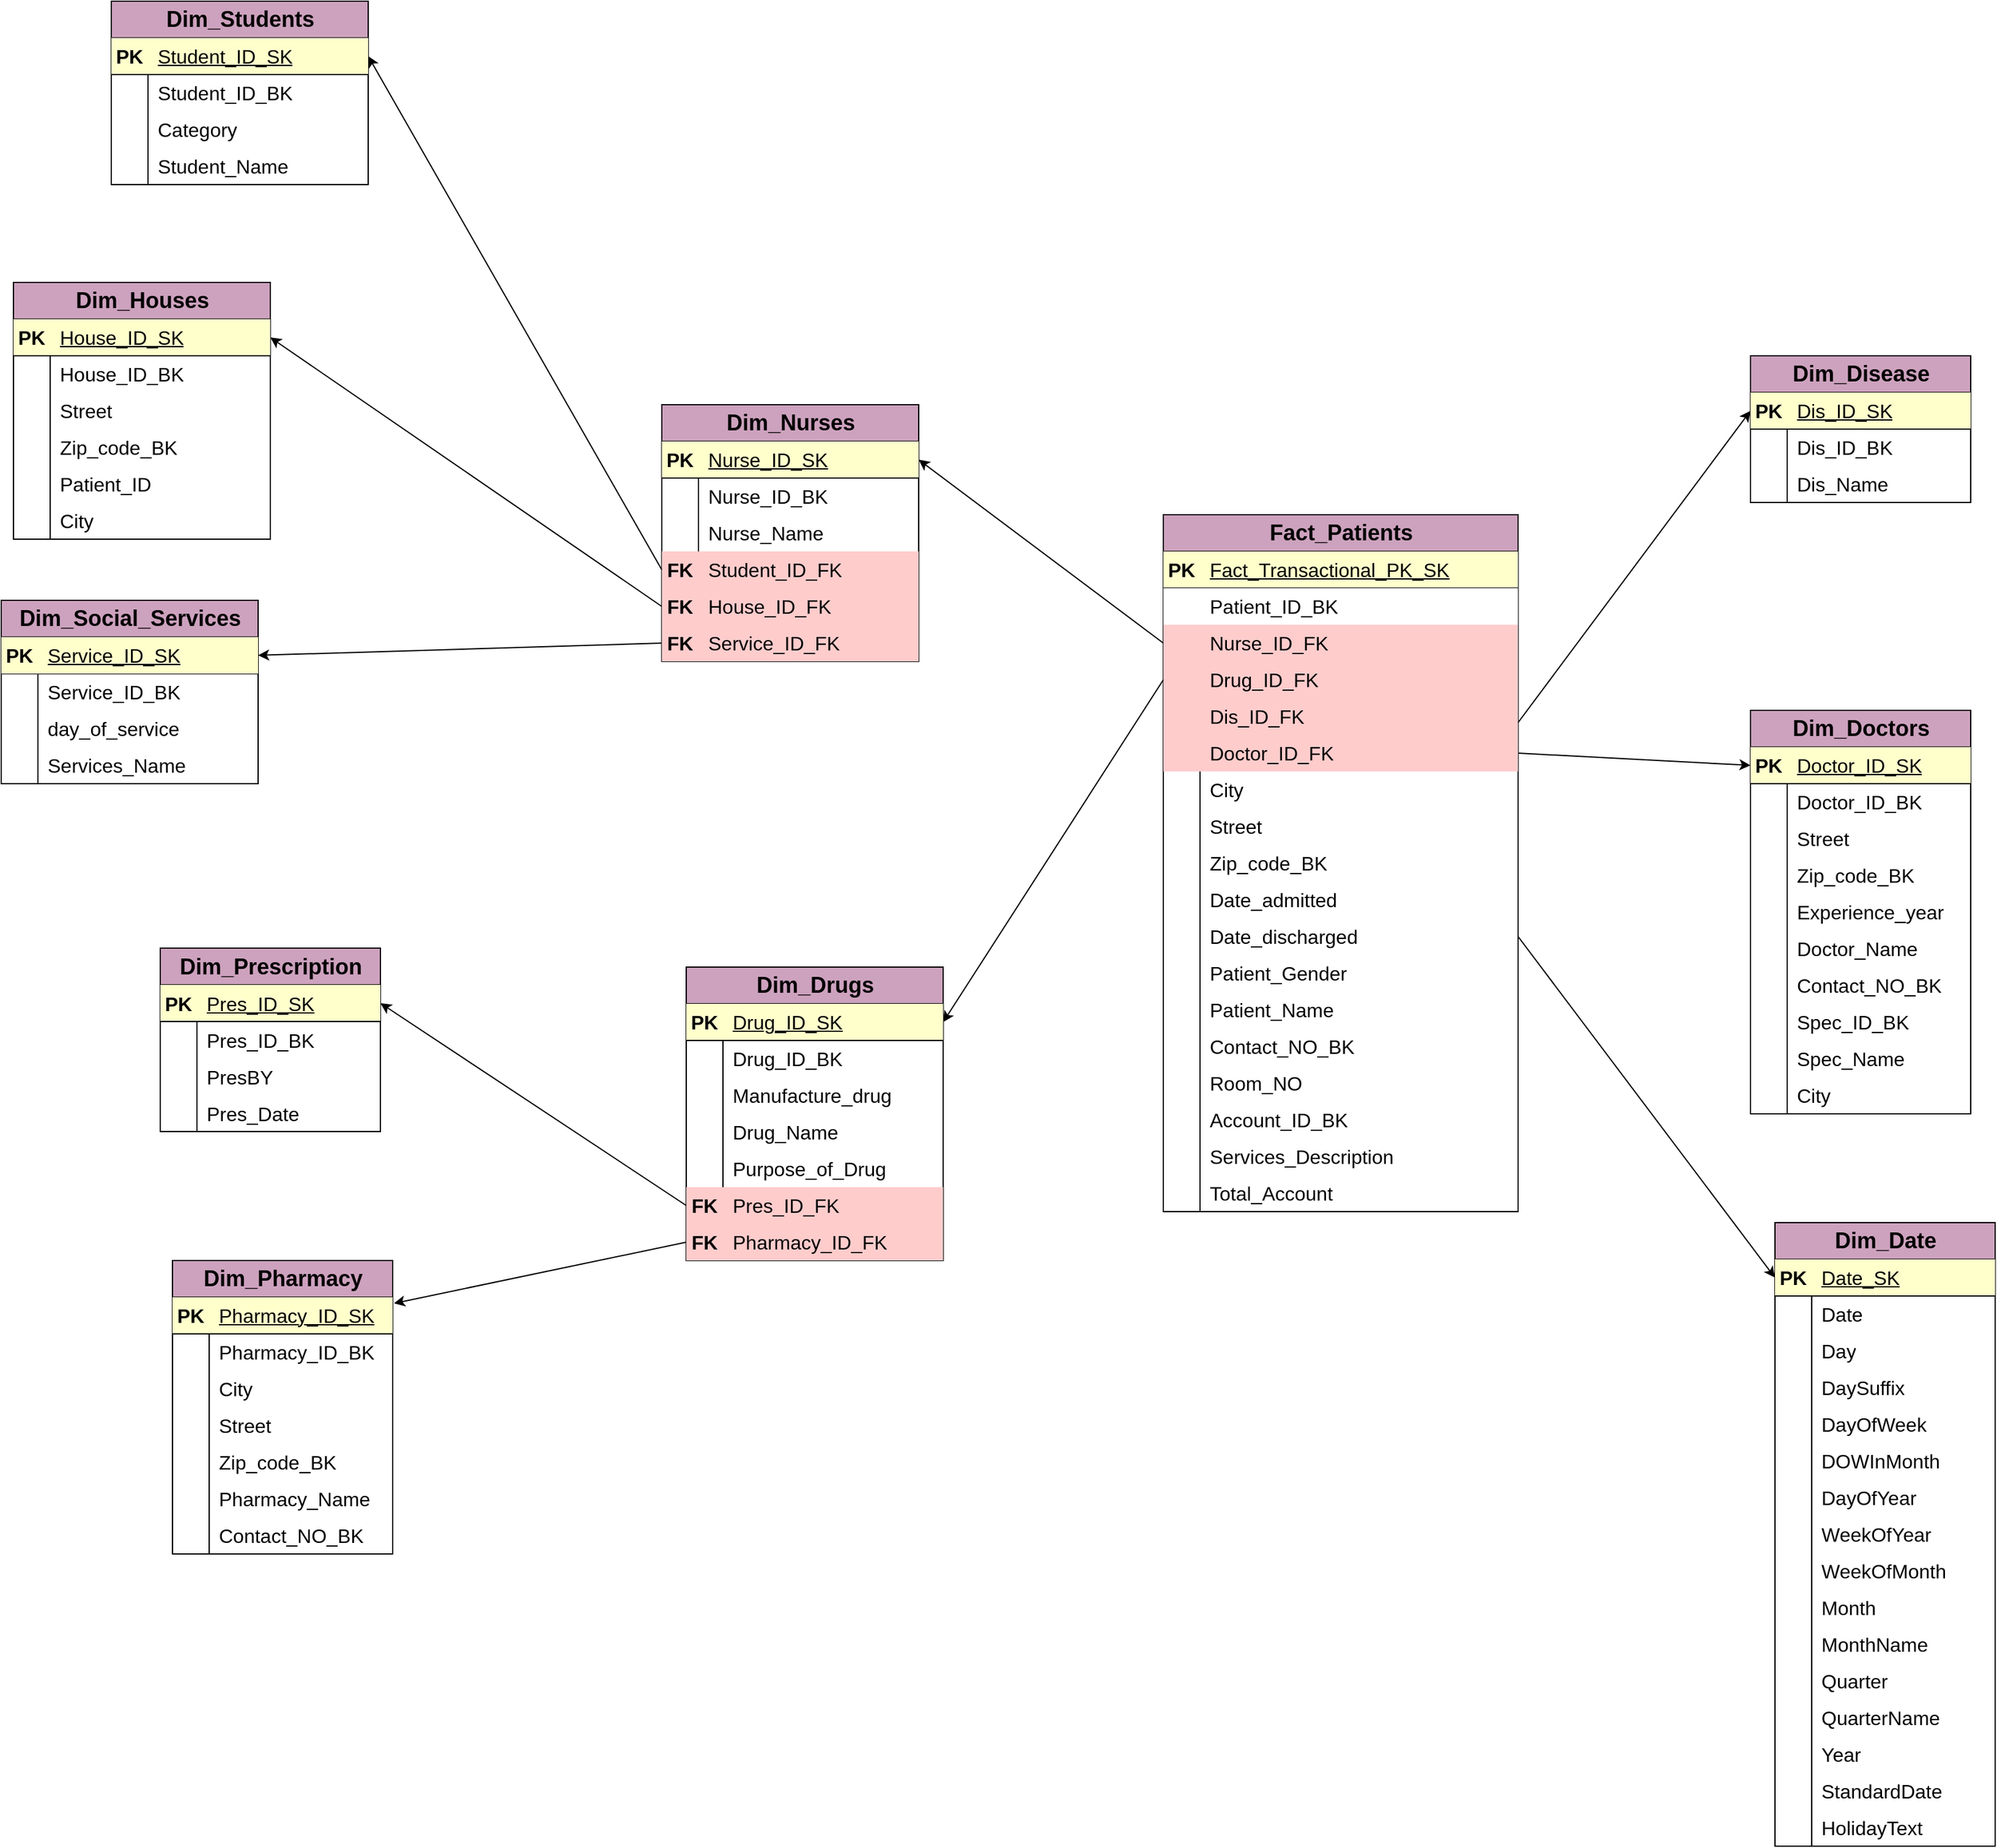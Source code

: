 <mxfile version="24.3.1" type="google">
  <diagram name="Page-1" id="3rXbjDfed-jdVtPC3JvN">
    <mxGraphModel grid="1" page="1" gridSize="10" guides="1" tooltips="1" connect="1" arrows="1" fold="1" pageScale="1" pageWidth="827" pageHeight="1169" math="0" shadow="0">
      <root>
        <mxCell id="0" />
        <mxCell id="1" parent="0" />
        <mxCell id="ucg3tz7I-bo7oPs8mEtk-1" value="&lt;span style=&quot;font-size: 18px; text-wrap: wrap;&quot;&gt;Fact_Patients&lt;/span&gt;" style="shape=table;startSize=30;container=1;collapsible=1;childLayout=tableLayout;fixedRows=1;rowLines=0;fontStyle=1;align=center;resizeLast=1;html=1;fillColor=#CDA2BE;" vertex="1" parent="1">
          <mxGeometry x="280" y="80" width="290" height="570" as="geometry" />
        </mxCell>
        <mxCell id="ucg3tz7I-bo7oPs8mEtk-2" value="" style="shape=tableRow;horizontal=0;startSize=0;swimlaneHead=0;swimlaneBody=0;fillColor=#FFFFCC;collapsible=0;dropTarget=0;points=[[0,0.5],[1,0.5]];portConstraint=eastwest;top=0;left=0;right=0;bottom=1;" vertex="1" parent="ucg3tz7I-bo7oPs8mEtk-1">
          <mxGeometry y="30" width="290" height="30" as="geometry" />
        </mxCell>
        <mxCell id="ucg3tz7I-bo7oPs8mEtk-3" value="&lt;font style=&quot;font-size: 16px;&quot;&gt;PK&lt;/font&gt;" style="shape=partialRectangle;connectable=0;fillColor=none;top=0;left=0;bottom=0;right=0;fontStyle=1;overflow=hidden;whiteSpace=wrap;html=1;" vertex="1" parent="ucg3tz7I-bo7oPs8mEtk-2">
          <mxGeometry width="30" height="30" as="geometry">
            <mxRectangle width="30" height="30" as="alternateBounds" />
          </mxGeometry>
        </mxCell>
        <mxCell id="ucg3tz7I-bo7oPs8mEtk-4" value="&lt;u style=&quot;font-weight: 400; text-align: center;&quot;&gt;&lt;font style=&quot;font-size: 16px;&quot;&gt;Fact_Transactional_PK_SK&lt;/font&gt;&lt;/u&gt;" style="shape=partialRectangle;connectable=0;fillColor=none;top=0;left=0;bottom=0;right=0;align=left;spacingLeft=6;fontStyle=5;overflow=hidden;whiteSpace=wrap;html=1;" vertex="1" parent="ucg3tz7I-bo7oPs8mEtk-2">
          <mxGeometry x="30" width="260" height="30" as="geometry">
            <mxRectangle width="260" height="30" as="alternateBounds" />
          </mxGeometry>
        </mxCell>
        <mxCell id="ucg3tz7I-bo7oPs8mEtk-5" value="" style="shape=tableRow;horizontal=0;startSize=0;swimlaneHead=0;swimlaneBody=0;fillColor=#FFFFFF;collapsible=0;dropTarget=0;points=[[0,0.5],[1,0.5]];portConstraint=eastwest;top=0;left=0;right=0;bottom=0;" vertex="1" parent="ucg3tz7I-bo7oPs8mEtk-1">
          <mxGeometry y="60" width="290" height="30" as="geometry" />
        </mxCell>
        <mxCell id="ucg3tz7I-bo7oPs8mEtk-6" value="" style="shape=partialRectangle;connectable=0;fillColor=none;top=0;left=0;bottom=0;right=0;editable=1;overflow=hidden;whiteSpace=wrap;html=1;" vertex="1" parent="ucg3tz7I-bo7oPs8mEtk-5">
          <mxGeometry width="30" height="30" as="geometry">
            <mxRectangle width="30" height="30" as="alternateBounds" />
          </mxGeometry>
        </mxCell>
        <mxCell id="ucg3tz7I-bo7oPs8mEtk-7" value="&lt;span style=&quot;text-align: center;&quot;&gt;&lt;font style=&quot;font-size: 16px;&quot;&gt;Patient_ID_BK&lt;/font&gt;&lt;/span&gt;" style="shape=partialRectangle;connectable=0;fillColor=none;top=0;left=0;bottom=0;right=0;align=left;spacingLeft=6;overflow=hidden;whiteSpace=wrap;html=1;" vertex="1" parent="ucg3tz7I-bo7oPs8mEtk-5">
          <mxGeometry x="30" width="260" height="30" as="geometry">
            <mxRectangle width="260" height="30" as="alternateBounds" />
          </mxGeometry>
        </mxCell>
        <mxCell id="ucg3tz7I-bo7oPs8mEtk-8" value="" style="shape=tableRow;horizontal=0;startSize=0;swimlaneHead=0;swimlaneBody=0;fillColor=#FFCCCC;collapsible=0;dropTarget=0;points=[[0,0.5],[1,0.5]];portConstraint=eastwest;top=0;left=0;right=0;bottom=0;" vertex="1" parent="ucg3tz7I-bo7oPs8mEtk-1">
          <mxGeometry y="90" width="290" height="30" as="geometry" />
        </mxCell>
        <mxCell id="ucg3tz7I-bo7oPs8mEtk-9" value="" style="shape=partialRectangle;connectable=0;fillColor=none;top=0;left=0;bottom=0;right=0;editable=1;overflow=hidden;whiteSpace=wrap;html=1;" vertex="1" parent="ucg3tz7I-bo7oPs8mEtk-8">
          <mxGeometry width="30" height="30" as="geometry">
            <mxRectangle width="30" height="30" as="alternateBounds" />
          </mxGeometry>
        </mxCell>
        <mxCell id="ucg3tz7I-bo7oPs8mEtk-10" value="&lt;span style=&quot;text-align: center;&quot;&gt;&lt;font style=&quot;font-size: 16px;&quot;&gt;Nurse_ID_FK&lt;/font&gt;&lt;/span&gt;" style="shape=partialRectangle;connectable=0;fillColor=none;top=0;left=0;bottom=0;right=0;align=left;spacingLeft=6;overflow=hidden;whiteSpace=wrap;html=1;" vertex="1" parent="ucg3tz7I-bo7oPs8mEtk-8">
          <mxGeometry x="30" width="260" height="30" as="geometry">
            <mxRectangle width="260" height="30" as="alternateBounds" />
          </mxGeometry>
        </mxCell>
        <mxCell id="ucg3tz7I-bo7oPs8mEtk-11" value="" style="shape=tableRow;horizontal=0;startSize=0;swimlaneHead=0;swimlaneBody=0;fillColor=#FFCCCC;collapsible=0;dropTarget=0;points=[[0,0.5],[1,0.5]];portConstraint=eastwest;top=0;left=0;right=0;bottom=0;" vertex="1" parent="ucg3tz7I-bo7oPs8mEtk-1">
          <mxGeometry y="120" width="290" height="30" as="geometry" />
        </mxCell>
        <mxCell id="ucg3tz7I-bo7oPs8mEtk-12" value="" style="shape=partialRectangle;connectable=0;fillColor=none;top=0;left=0;bottom=0;right=0;editable=1;overflow=hidden;whiteSpace=wrap;html=1;" vertex="1" parent="ucg3tz7I-bo7oPs8mEtk-11">
          <mxGeometry width="30" height="30" as="geometry">
            <mxRectangle width="30" height="30" as="alternateBounds" />
          </mxGeometry>
        </mxCell>
        <mxCell id="ucg3tz7I-bo7oPs8mEtk-13" value="&lt;span style=&quot;text-align: center;&quot;&gt;&lt;font style=&quot;font-size: 16px;&quot;&gt;Drug_ID_FK&lt;/font&gt;&lt;/span&gt;" style="shape=partialRectangle;connectable=0;fillColor=none;top=0;left=0;bottom=0;right=0;align=left;spacingLeft=6;overflow=hidden;whiteSpace=wrap;html=1;" vertex="1" parent="ucg3tz7I-bo7oPs8mEtk-11">
          <mxGeometry x="30" width="260" height="30" as="geometry">
            <mxRectangle width="260" height="30" as="alternateBounds" />
          </mxGeometry>
        </mxCell>
        <mxCell id="ucg3tz7I-bo7oPs8mEtk-14" value="" style="shape=tableRow;horizontal=0;startSize=0;swimlaneHead=0;swimlaneBody=0;fillColor=#FFCCCC;collapsible=0;dropTarget=0;points=[[0,0.5],[1,0.5]];portConstraint=eastwest;top=0;left=0;right=0;bottom=0;" vertex="1" parent="ucg3tz7I-bo7oPs8mEtk-1">
          <mxGeometry y="150" width="290" height="30" as="geometry" />
        </mxCell>
        <mxCell id="ucg3tz7I-bo7oPs8mEtk-15" value="" style="shape=partialRectangle;connectable=0;fillColor=none;top=0;left=0;bottom=0;right=0;editable=1;overflow=hidden;whiteSpace=wrap;html=1;" vertex="1" parent="ucg3tz7I-bo7oPs8mEtk-14">
          <mxGeometry width="30" height="30" as="geometry">
            <mxRectangle width="30" height="30" as="alternateBounds" />
          </mxGeometry>
        </mxCell>
        <mxCell id="ucg3tz7I-bo7oPs8mEtk-16" value="&lt;span style=&quot;text-align: center;&quot;&gt;&lt;font style=&quot;font-size: 16px;&quot;&gt;Dis_ID_FK&lt;/font&gt;&lt;/span&gt;" style="shape=partialRectangle;connectable=0;fillColor=none;top=0;left=0;bottom=0;right=0;align=left;spacingLeft=6;overflow=hidden;whiteSpace=wrap;html=1;" vertex="1" parent="ucg3tz7I-bo7oPs8mEtk-14">
          <mxGeometry x="30" width="260" height="30" as="geometry">
            <mxRectangle width="260" height="30" as="alternateBounds" />
          </mxGeometry>
        </mxCell>
        <mxCell id="ucg3tz7I-bo7oPs8mEtk-17" value="" style="shape=tableRow;horizontal=0;startSize=0;swimlaneHead=0;swimlaneBody=0;fillColor=#FFCCCC;collapsible=0;dropTarget=0;points=[[0,0.5],[1,0.5]];portConstraint=eastwest;top=0;left=0;right=0;bottom=0;" vertex="1" parent="ucg3tz7I-bo7oPs8mEtk-1">
          <mxGeometry y="180" width="290" height="30" as="geometry" />
        </mxCell>
        <mxCell id="ucg3tz7I-bo7oPs8mEtk-18" value="" style="shape=partialRectangle;connectable=0;fillColor=none;top=0;left=0;bottom=0;right=0;editable=1;overflow=hidden;whiteSpace=wrap;html=1;" vertex="1" parent="ucg3tz7I-bo7oPs8mEtk-17">
          <mxGeometry width="30" height="30" as="geometry">
            <mxRectangle width="30" height="30" as="alternateBounds" />
          </mxGeometry>
        </mxCell>
        <mxCell id="ucg3tz7I-bo7oPs8mEtk-19" value="&lt;span style=&quot;text-align: center;&quot;&gt;&lt;font style=&quot;font-size: 16px;&quot;&gt;Doctor_ID_FK&lt;/font&gt;&lt;/span&gt;" style="shape=partialRectangle;connectable=0;fillColor=none;top=0;left=0;bottom=0;right=0;align=left;spacingLeft=6;overflow=hidden;whiteSpace=wrap;html=1;" vertex="1" parent="ucg3tz7I-bo7oPs8mEtk-17">
          <mxGeometry x="30" width="260" height="30" as="geometry">
            <mxRectangle width="260" height="30" as="alternateBounds" />
          </mxGeometry>
        </mxCell>
        <mxCell id="ucg3tz7I-bo7oPs8mEtk-20" value="" style="shape=tableRow;horizontal=0;startSize=0;swimlaneHead=0;swimlaneBody=0;fillColor=none;collapsible=0;dropTarget=0;points=[[0,0.5],[1,0.5]];portConstraint=eastwest;top=0;left=0;right=0;bottom=0;" vertex="1" parent="ucg3tz7I-bo7oPs8mEtk-1">
          <mxGeometry y="210" width="290" height="30" as="geometry" />
        </mxCell>
        <mxCell id="ucg3tz7I-bo7oPs8mEtk-21" value="" style="shape=partialRectangle;connectable=0;fillColor=none;top=0;left=0;bottom=0;right=0;editable=1;overflow=hidden;whiteSpace=wrap;html=1;" vertex="1" parent="ucg3tz7I-bo7oPs8mEtk-20">
          <mxGeometry width="30" height="30" as="geometry">
            <mxRectangle width="30" height="30" as="alternateBounds" />
          </mxGeometry>
        </mxCell>
        <mxCell id="ucg3tz7I-bo7oPs8mEtk-22" value="&lt;span style=&quot;font-size: 16px; text-align: center;&quot;&gt;City&lt;/span&gt;" style="shape=partialRectangle;connectable=0;fillColor=none;top=0;left=0;bottom=0;right=0;align=left;spacingLeft=6;overflow=hidden;whiteSpace=wrap;html=1;" vertex="1" parent="ucg3tz7I-bo7oPs8mEtk-20">
          <mxGeometry x="30" width="260" height="30" as="geometry">
            <mxRectangle width="260" height="30" as="alternateBounds" />
          </mxGeometry>
        </mxCell>
        <mxCell id="ucg3tz7I-bo7oPs8mEtk-23" value="" style="shape=tableRow;horizontal=0;startSize=0;swimlaneHead=0;swimlaneBody=0;fillColor=none;collapsible=0;dropTarget=0;points=[[0,0.5],[1,0.5]];portConstraint=eastwest;top=0;left=0;right=0;bottom=0;" vertex="1" parent="ucg3tz7I-bo7oPs8mEtk-1">
          <mxGeometry y="240" width="290" height="30" as="geometry" />
        </mxCell>
        <mxCell id="ucg3tz7I-bo7oPs8mEtk-24" value="" style="shape=partialRectangle;connectable=0;fillColor=none;top=0;left=0;bottom=0;right=0;editable=1;overflow=hidden;whiteSpace=wrap;html=1;" vertex="1" parent="ucg3tz7I-bo7oPs8mEtk-23">
          <mxGeometry width="30" height="30" as="geometry">
            <mxRectangle width="30" height="30" as="alternateBounds" />
          </mxGeometry>
        </mxCell>
        <mxCell id="ucg3tz7I-bo7oPs8mEtk-25" value="&lt;span style=&quot;font-size: 16px; text-align: center;&quot;&gt;Street&lt;/span&gt;" style="shape=partialRectangle;connectable=0;fillColor=none;top=0;left=0;bottom=0;right=0;align=left;spacingLeft=6;overflow=hidden;whiteSpace=wrap;html=1;" vertex="1" parent="ucg3tz7I-bo7oPs8mEtk-23">
          <mxGeometry x="30" width="260" height="30" as="geometry">
            <mxRectangle width="260" height="30" as="alternateBounds" />
          </mxGeometry>
        </mxCell>
        <mxCell id="ucg3tz7I-bo7oPs8mEtk-26" value="" style="shape=tableRow;horizontal=0;startSize=0;swimlaneHead=0;swimlaneBody=0;fillColor=none;collapsible=0;dropTarget=0;points=[[0,0.5],[1,0.5]];portConstraint=eastwest;top=0;left=0;right=0;bottom=0;" vertex="1" parent="ucg3tz7I-bo7oPs8mEtk-1">
          <mxGeometry y="270" width="290" height="30" as="geometry" />
        </mxCell>
        <mxCell id="ucg3tz7I-bo7oPs8mEtk-27" value="" style="shape=partialRectangle;connectable=0;fillColor=none;top=0;left=0;bottom=0;right=0;editable=1;overflow=hidden;whiteSpace=wrap;html=1;" vertex="1" parent="ucg3tz7I-bo7oPs8mEtk-26">
          <mxGeometry width="30" height="30" as="geometry">
            <mxRectangle width="30" height="30" as="alternateBounds" />
          </mxGeometry>
        </mxCell>
        <mxCell id="ucg3tz7I-bo7oPs8mEtk-28" value="&lt;span style=&quot;font-size: 16px; text-align: center;&quot;&gt;Zip_code_BK&lt;/span&gt;" style="shape=partialRectangle;connectable=0;fillColor=none;top=0;left=0;bottom=0;right=0;align=left;spacingLeft=6;overflow=hidden;whiteSpace=wrap;html=1;" vertex="1" parent="ucg3tz7I-bo7oPs8mEtk-26">
          <mxGeometry x="30" width="260" height="30" as="geometry">
            <mxRectangle width="260" height="30" as="alternateBounds" />
          </mxGeometry>
        </mxCell>
        <mxCell id="ucg3tz7I-bo7oPs8mEtk-29" value="" style="shape=tableRow;horizontal=0;startSize=0;swimlaneHead=0;swimlaneBody=0;fillColor=none;collapsible=0;dropTarget=0;points=[[0,0.5],[1,0.5]];portConstraint=eastwest;top=0;left=0;right=0;bottom=0;" vertex="1" parent="ucg3tz7I-bo7oPs8mEtk-1">
          <mxGeometry y="300" width="290" height="30" as="geometry" />
        </mxCell>
        <mxCell id="ucg3tz7I-bo7oPs8mEtk-30" value="" style="shape=partialRectangle;connectable=0;fillColor=none;top=0;left=0;bottom=0;right=0;editable=1;overflow=hidden;whiteSpace=wrap;html=1;" vertex="1" parent="ucg3tz7I-bo7oPs8mEtk-29">
          <mxGeometry width="30" height="30" as="geometry">
            <mxRectangle width="30" height="30" as="alternateBounds" />
          </mxGeometry>
        </mxCell>
        <mxCell id="ucg3tz7I-bo7oPs8mEtk-31" value="&lt;span style=&quot;font-size: 16px; text-align: center;&quot;&gt;Date_admitted&lt;/span&gt;" style="shape=partialRectangle;connectable=0;fillColor=none;top=0;left=0;bottom=0;right=0;align=left;spacingLeft=6;overflow=hidden;whiteSpace=wrap;html=1;" vertex="1" parent="ucg3tz7I-bo7oPs8mEtk-29">
          <mxGeometry x="30" width="260" height="30" as="geometry">
            <mxRectangle width="260" height="30" as="alternateBounds" />
          </mxGeometry>
        </mxCell>
        <mxCell id="ucg3tz7I-bo7oPs8mEtk-32" value="" style="shape=tableRow;horizontal=0;startSize=0;swimlaneHead=0;swimlaneBody=0;fillColor=none;collapsible=0;dropTarget=0;points=[[0,0.5],[1,0.5]];portConstraint=eastwest;top=0;left=0;right=0;bottom=0;" vertex="1" parent="ucg3tz7I-bo7oPs8mEtk-1">
          <mxGeometry y="330" width="290" height="30" as="geometry" />
        </mxCell>
        <mxCell id="ucg3tz7I-bo7oPs8mEtk-33" value="" style="shape=partialRectangle;connectable=0;fillColor=none;top=0;left=0;bottom=0;right=0;editable=1;overflow=hidden;whiteSpace=wrap;html=1;" vertex="1" parent="ucg3tz7I-bo7oPs8mEtk-32">
          <mxGeometry width="30" height="30" as="geometry">
            <mxRectangle width="30" height="30" as="alternateBounds" />
          </mxGeometry>
        </mxCell>
        <mxCell id="ucg3tz7I-bo7oPs8mEtk-34" value="&lt;span style=&quot;font-size: 16px; text-align: center;&quot;&gt;Date_discharged&lt;/span&gt;" style="shape=partialRectangle;connectable=0;fillColor=none;top=0;left=0;bottom=0;right=0;align=left;spacingLeft=6;overflow=hidden;whiteSpace=wrap;html=1;" vertex="1" parent="ucg3tz7I-bo7oPs8mEtk-32">
          <mxGeometry x="30" width="260" height="30" as="geometry">
            <mxRectangle width="260" height="30" as="alternateBounds" />
          </mxGeometry>
        </mxCell>
        <mxCell id="ucg3tz7I-bo7oPs8mEtk-234" value="" style="shape=tableRow;horizontal=0;startSize=0;swimlaneHead=0;swimlaneBody=0;fillColor=none;collapsible=0;dropTarget=0;points=[[0,0.5],[1,0.5]];portConstraint=eastwest;top=0;left=0;right=0;bottom=0;" vertex="1" parent="ucg3tz7I-bo7oPs8mEtk-1">
          <mxGeometry y="360" width="290" height="30" as="geometry" />
        </mxCell>
        <mxCell id="ucg3tz7I-bo7oPs8mEtk-235" value="" style="shape=partialRectangle;connectable=0;fillColor=none;top=0;left=0;bottom=0;right=0;editable=1;overflow=hidden;whiteSpace=wrap;html=1;" vertex="1" parent="ucg3tz7I-bo7oPs8mEtk-234">
          <mxGeometry width="30" height="30" as="geometry">
            <mxRectangle width="30" height="30" as="alternateBounds" />
          </mxGeometry>
        </mxCell>
        <mxCell id="ucg3tz7I-bo7oPs8mEtk-236" value="&lt;span style=&quot;font-size: 16px; text-align: center;&quot;&gt;Patient_Gender&lt;/span&gt;" style="shape=partialRectangle;connectable=0;fillColor=none;top=0;left=0;bottom=0;right=0;align=left;spacingLeft=6;overflow=hidden;whiteSpace=wrap;html=1;" vertex="1" parent="ucg3tz7I-bo7oPs8mEtk-234">
          <mxGeometry x="30" width="260" height="30" as="geometry">
            <mxRectangle width="260" height="30" as="alternateBounds" />
          </mxGeometry>
        </mxCell>
        <mxCell id="ucg3tz7I-bo7oPs8mEtk-240" value="" style="shape=tableRow;horizontal=0;startSize=0;swimlaneHead=0;swimlaneBody=0;fillColor=none;collapsible=0;dropTarget=0;points=[[0,0.5],[1,0.5]];portConstraint=eastwest;top=0;left=0;right=0;bottom=0;" vertex="1" parent="ucg3tz7I-bo7oPs8mEtk-1">
          <mxGeometry y="390" width="290" height="30" as="geometry" />
        </mxCell>
        <mxCell id="ucg3tz7I-bo7oPs8mEtk-241" value="" style="shape=partialRectangle;connectable=0;fillColor=none;top=0;left=0;bottom=0;right=0;editable=1;overflow=hidden;whiteSpace=wrap;html=1;" vertex="1" parent="ucg3tz7I-bo7oPs8mEtk-240">
          <mxGeometry width="30" height="30" as="geometry">
            <mxRectangle width="30" height="30" as="alternateBounds" />
          </mxGeometry>
        </mxCell>
        <mxCell id="ucg3tz7I-bo7oPs8mEtk-242" value="&lt;span style=&quot;font-size: 16px; text-align: center;&quot;&gt;Patient_Name&lt;/span&gt;" style="shape=partialRectangle;connectable=0;fillColor=none;top=0;left=0;bottom=0;right=0;align=left;spacingLeft=6;overflow=hidden;whiteSpace=wrap;html=1;" vertex="1" parent="ucg3tz7I-bo7oPs8mEtk-240">
          <mxGeometry x="30" width="260" height="30" as="geometry">
            <mxRectangle width="260" height="30" as="alternateBounds" />
          </mxGeometry>
        </mxCell>
        <mxCell id="ucg3tz7I-bo7oPs8mEtk-243" value="" style="shape=tableRow;horizontal=0;startSize=0;swimlaneHead=0;swimlaneBody=0;fillColor=none;collapsible=0;dropTarget=0;points=[[0,0.5],[1,0.5]];portConstraint=eastwest;top=0;left=0;right=0;bottom=0;" vertex="1" parent="ucg3tz7I-bo7oPs8mEtk-1">
          <mxGeometry y="420" width="290" height="30" as="geometry" />
        </mxCell>
        <mxCell id="ucg3tz7I-bo7oPs8mEtk-244" value="" style="shape=partialRectangle;connectable=0;fillColor=none;top=0;left=0;bottom=0;right=0;editable=1;overflow=hidden;whiteSpace=wrap;html=1;" vertex="1" parent="ucg3tz7I-bo7oPs8mEtk-243">
          <mxGeometry width="30" height="30" as="geometry">
            <mxRectangle width="30" height="30" as="alternateBounds" />
          </mxGeometry>
        </mxCell>
        <mxCell id="ucg3tz7I-bo7oPs8mEtk-245" value="&lt;span style=&quot;font-size: 16px; text-align: center;&quot;&gt;Contact_NO_BK&lt;/span&gt;" style="shape=partialRectangle;connectable=0;fillColor=none;top=0;left=0;bottom=0;right=0;align=left;spacingLeft=6;overflow=hidden;whiteSpace=wrap;html=1;" vertex="1" parent="ucg3tz7I-bo7oPs8mEtk-243">
          <mxGeometry x="30" width="260" height="30" as="geometry">
            <mxRectangle width="260" height="30" as="alternateBounds" />
          </mxGeometry>
        </mxCell>
        <mxCell id="ucg3tz7I-bo7oPs8mEtk-246" value="" style="shape=tableRow;horizontal=0;startSize=0;swimlaneHead=0;swimlaneBody=0;fillColor=none;collapsible=0;dropTarget=0;points=[[0,0.5],[1,0.5]];portConstraint=eastwest;top=0;left=0;right=0;bottom=0;" vertex="1" parent="ucg3tz7I-bo7oPs8mEtk-1">
          <mxGeometry y="450" width="290" height="30" as="geometry" />
        </mxCell>
        <mxCell id="ucg3tz7I-bo7oPs8mEtk-247" value="" style="shape=partialRectangle;connectable=0;fillColor=none;top=0;left=0;bottom=0;right=0;editable=1;overflow=hidden;whiteSpace=wrap;html=1;" vertex="1" parent="ucg3tz7I-bo7oPs8mEtk-246">
          <mxGeometry width="30" height="30" as="geometry">
            <mxRectangle width="30" height="30" as="alternateBounds" />
          </mxGeometry>
        </mxCell>
        <mxCell id="ucg3tz7I-bo7oPs8mEtk-248" value="&lt;span style=&quot;font-size: 16px; text-align: center;&quot;&gt;Room_NO&lt;/span&gt;" style="shape=partialRectangle;connectable=0;fillColor=none;top=0;left=0;bottom=0;right=0;align=left;spacingLeft=6;overflow=hidden;whiteSpace=wrap;html=1;" vertex="1" parent="ucg3tz7I-bo7oPs8mEtk-246">
          <mxGeometry x="30" width="260" height="30" as="geometry">
            <mxRectangle width="260" height="30" as="alternateBounds" />
          </mxGeometry>
        </mxCell>
        <mxCell id="ucg3tz7I-bo7oPs8mEtk-249" value="" style="shape=tableRow;horizontal=0;startSize=0;swimlaneHead=0;swimlaneBody=0;fillColor=none;collapsible=0;dropTarget=0;points=[[0,0.5],[1,0.5]];portConstraint=eastwest;top=0;left=0;right=0;bottom=0;" vertex="1" parent="ucg3tz7I-bo7oPs8mEtk-1">
          <mxGeometry y="480" width="290" height="30" as="geometry" />
        </mxCell>
        <mxCell id="ucg3tz7I-bo7oPs8mEtk-250" value="" style="shape=partialRectangle;connectable=0;fillColor=none;top=0;left=0;bottom=0;right=0;editable=1;overflow=hidden;whiteSpace=wrap;html=1;" vertex="1" parent="ucg3tz7I-bo7oPs8mEtk-249">
          <mxGeometry width="30" height="30" as="geometry">
            <mxRectangle width="30" height="30" as="alternateBounds" />
          </mxGeometry>
        </mxCell>
        <mxCell id="ucg3tz7I-bo7oPs8mEtk-251" value="&lt;span style=&quot;text-align: center;&quot;&gt;&lt;font style=&quot;font-size: 16px;&quot;&gt;Account_ID_BK&lt;/font&gt;&lt;/span&gt;" style="shape=partialRectangle;connectable=0;fillColor=none;top=0;left=0;bottom=0;right=0;align=left;spacingLeft=6;overflow=hidden;whiteSpace=wrap;html=1;" vertex="1" parent="ucg3tz7I-bo7oPs8mEtk-249">
          <mxGeometry x="30" width="260" height="30" as="geometry">
            <mxRectangle width="260" height="30" as="alternateBounds" />
          </mxGeometry>
        </mxCell>
        <mxCell id="ucg3tz7I-bo7oPs8mEtk-252" value="" style="shape=tableRow;horizontal=0;startSize=0;swimlaneHead=0;swimlaneBody=0;fillColor=none;collapsible=0;dropTarget=0;points=[[0,0.5],[1,0.5]];portConstraint=eastwest;top=0;left=0;right=0;bottom=0;" vertex="1" parent="ucg3tz7I-bo7oPs8mEtk-1">
          <mxGeometry y="510" width="290" height="30" as="geometry" />
        </mxCell>
        <mxCell id="ucg3tz7I-bo7oPs8mEtk-253" value="" style="shape=partialRectangle;connectable=0;fillColor=none;top=0;left=0;bottom=0;right=0;editable=1;overflow=hidden;whiteSpace=wrap;html=1;" vertex="1" parent="ucg3tz7I-bo7oPs8mEtk-252">
          <mxGeometry width="30" height="30" as="geometry">
            <mxRectangle width="30" height="30" as="alternateBounds" />
          </mxGeometry>
        </mxCell>
        <mxCell id="ucg3tz7I-bo7oPs8mEtk-254" value="&lt;span style=&quot;font-size: 16px; text-align: center;&quot;&gt;Services_Description&lt;/span&gt;" style="shape=partialRectangle;connectable=0;fillColor=none;top=0;left=0;bottom=0;right=0;align=left;spacingLeft=6;overflow=hidden;whiteSpace=wrap;html=1;" vertex="1" parent="ucg3tz7I-bo7oPs8mEtk-252">
          <mxGeometry x="30" width="260" height="30" as="geometry">
            <mxRectangle width="260" height="30" as="alternateBounds" />
          </mxGeometry>
        </mxCell>
        <mxCell id="ucg3tz7I-bo7oPs8mEtk-255" value="" style="shape=tableRow;horizontal=0;startSize=0;swimlaneHead=0;swimlaneBody=0;fillColor=none;collapsible=0;dropTarget=0;points=[[0,0.5],[1,0.5]];portConstraint=eastwest;top=0;left=0;right=0;bottom=0;" vertex="1" parent="ucg3tz7I-bo7oPs8mEtk-1">
          <mxGeometry y="540" width="290" height="30" as="geometry" />
        </mxCell>
        <mxCell id="ucg3tz7I-bo7oPs8mEtk-256" value="" style="shape=partialRectangle;connectable=0;fillColor=none;top=0;left=0;bottom=0;right=0;editable=1;overflow=hidden;whiteSpace=wrap;html=1;" vertex="1" parent="ucg3tz7I-bo7oPs8mEtk-255">
          <mxGeometry width="30" height="30" as="geometry">
            <mxRectangle width="30" height="30" as="alternateBounds" />
          </mxGeometry>
        </mxCell>
        <mxCell id="ucg3tz7I-bo7oPs8mEtk-257" value="&lt;span style=&quot;font-size: 16px; text-align: center;&quot;&gt;Total_Account&lt;/span&gt;" style="shape=partialRectangle;connectable=0;fillColor=none;top=0;left=0;bottom=0;right=0;align=left;spacingLeft=6;overflow=hidden;whiteSpace=wrap;html=1;" vertex="1" parent="ucg3tz7I-bo7oPs8mEtk-255">
          <mxGeometry x="30" width="260" height="30" as="geometry">
            <mxRectangle width="260" height="30" as="alternateBounds" />
          </mxGeometry>
        </mxCell>
        <mxCell id="ucg3tz7I-bo7oPs8mEtk-38" value="&lt;b style=&quot;text-wrap: wrap;&quot;&gt;&lt;font style=&quot;font-size: 18px;&quot;&gt;Dim_Doctors&lt;/font&gt;&lt;/b&gt;" style="shape=table;startSize=30;container=1;collapsible=1;childLayout=tableLayout;fixedRows=1;rowLines=0;fontStyle=1;align=center;resizeLast=1;html=1;fillColor=#CDA2BE;" vertex="1" parent="1">
          <mxGeometry x="760" y="240" width="180" height="330" as="geometry">
            <mxRectangle x="580" y="585" width="110" height="40" as="alternateBounds" />
          </mxGeometry>
        </mxCell>
        <mxCell id="ucg3tz7I-bo7oPs8mEtk-39" value="" style="shape=tableRow;horizontal=0;startSize=0;swimlaneHead=0;swimlaneBody=0;fillColor=#FFFFCC;collapsible=0;dropTarget=0;points=[[0,0.5],[1,0.5]];portConstraint=eastwest;top=0;left=0;right=0;bottom=1;" vertex="1" parent="ucg3tz7I-bo7oPs8mEtk-38">
          <mxGeometry y="30" width="180" height="30" as="geometry" />
        </mxCell>
        <mxCell id="ucg3tz7I-bo7oPs8mEtk-40" value="&lt;font style=&quot;font-size: 16px;&quot;&gt;PK&lt;/font&gt;" style="shape=partialRectangle;connectable=0;fillColor=none;top=0;left=0;bottom=0;right=0;fontStyle=1;overflow=hidden;whiteSpace=wrap;html=1;" vertex="1" parent="ucg3tz7I-bo7oPs8mEtk-39">
          <mxGeometry width="30" height="30" as="geometry">
            <mxRectangle width="30" height="30" as="alternateBounds" />
          </mxGeometry>
        </mxCell>
        <mxCell id="ucg3tz7I-bo7oPs8mEtk-41" value="&lt;u style=&quot;font-weight: 400; text-align: center;&quot;&gt;&lt;font style=&quot;font-size: 16px;&quot;&gt;Doctor_ID_SK&lt;/font&gt;&lt;/u&gt;" style="shape=partialRectangle;connectable=0;fillColor=none;top=0;left=0;bottom=0;right=0;align=left;spacingLeft=6;fontStyle=5;overflow=hidden;whiteSpace=wrap;html=1;" vertex="1" parent="ucg3tz7I-bo7oPs8mEtk-39">
          <mxGeometry x="30" width="150" height="30" as="geometry">
            <mxRectangle width="150" height="30" as="alternateBounds" />
          </mxGeometry>
        </mxCell>
        <mxCell id="ucg3tz7I-bo7oPs8mEtk-45" value="" style="shape=tableRow;horizontal=0;startSize=0;swimlaneHead=0;swimlaneBody=0;fillColor=none;collapsible=0;dropTarget=0;points=[[0,0.5],[1,0.5]];portConstraint=eastwest;top=0;left=0;right=0;bottom=0;" vertex="1" parent="ucg3tz7I-bo7oPs8mEtk-38">
          <mxGeometry y="60" width="180" height="30" as="geometry" />
        </mxCell>
        <mxCell id="ucg3tz7I-bo7oPs8mEtk-46" value="" style="shape=partialRectangle;connectable=0;fillColor=none;top=0;left=0;bottom=0;right=0;editable=1;overflow=hidden;whiteSpace=wrap;html=1;" vertex="1" parent="ucg3tz7I-bo7oPs8mEtk-45">
          <mxGeometry width="30" height="30" as="geometry">
            <mxRectangle width="30" height="30" as="alternateBounds" />
          </mxGeometry>
        </mxCell>
        <mxCell id="ucg3tz7I-bo7oPs8mEtk-47" value="&lt;span style=&quot;font-size: 16px; text-align: center;&quot;&gt;Doctor_ID_BK&lt;/span&gt;" style="shape=partialRectangle;connectable=0;fillColor=none;top=0;left=0;bottom=0;right=0;align=left;spacingLeft=6;overflow=hidden;whiteSpace=wrap;html=1;" vertex="1" parent="ucg3tz7I-bo7oPs8mEtk-45">
          <mxGeometry x="30" width="150" height="30" as="geometry">
            <mxRectangle width="150" height="30" as="alternateBounds" />
          </mxGeometry>
        </mxCell>
        <mxCell id="ucg3tz7I-bo7oPs8mEtk-48" value="" style="shape=tableRow;horizontal=0;startSize=0;swimlaneHead=0;swimlaneBody=0;fillColor=none;collapsible=0;dropTarget=0;points=[[0,0.5],[1,0.5]];portConstraint=eastwest;top=0;left=0;right=0;bottom=0;" vertex="1" parent="ucg3tz7I-bo7oPs8mEtk-38">
          <mxGeometry y="90" width="180" height="30" as="geometry" />
        </mxCell>
        <mxCell id="ucg3tz7I-bo7oPs8mEtk-49" value="" style="shape=partialRectangle;connectable=0;fillColor=none;top=0;left=0;bottom=0;right=0;editable=1;overflow=hidden;whiteSpace=wrap;html=1;" vertex="1" parent="ucg3tz7I-bo7oPs8mEtk-48">
          <mxGeometry width="30" height="30" as="geometry">
            <mxRectangle width="30" height="30" as="alternateBounds" />
          </mxGeometry>
        </mxCell>
        <mxCell id="ucg3tz7I-bo7oPs8mEtk-50" value="&lt;span style=&quot;text-align: center;&quot;&gt;&lt;font style=&quot;font-size: 16px;&quot;&gt;Street&lt;/font&gt;&lt;/span&gt;" style="shape=partialRectangle;connectable=0;fillColor=none;top=0;left=0;bottom=0;right=0;align=left;spacingLeft=6;overflow=hidden;whiteSpace=wrap;html=1;" vertex="1" parent="ucg3tz7I-bo7oPs8mEtk-48">
          <mxGeometry x="30" width="150" height="30" as="geometry">
            <mxRectangle width="150" height="30" as="alternateBounds" />
          </mxGeometry>
        </mxCell>
        <mxCell id="ucg3tz7I-bo7oPs8mEtk-51" value="" style="shape=tableRow;horizontal=0;startSize=0;swimlaneHead=0;swimlaneBody=0;fillColor=none;collapsible=0;dropTarget=0;points=[[0,0.5],[1,0.5]];portConstraint=eastwest;top=0;left=0;right=0;bottom=0;" vertex="1" parent="ucg3tz7I-bo7oPs8mEtk-38">
          <mxGeometry y="120" width="180" height="30" as="geometry" />
        </mxCell>
        <mxCell id="ucg3tz7I-bo7oPs8mEtk-52" value="" style="shape=partialRectangle;connectable=0;fillColor=none;top=0;left=0;bottom=0;right=0;editable=1;overflow=hidden;whiteSpace=wrap;html=1;" vertex="1" parent="ucg3tz7I-bo7oPs8mEtk-51">
          <mxGeometry width="30" height="30" as="geometry">
            <mxRectangle width="30" height="30" as="alternateBounds" />
          </mxGeometry>
        </mxCell>
        <mxCell id="ucg3tz7I-bo7oPs8mEtk-53" value="&lt;span style=&quot;text-align: center;&quot;&gt;&lt;font style=&quot;font-size: 16px;&quot;&gt;Zip_code_BK&lt;/font&gt;&lt;/span&gt;" style="shape=partialRectangle;connectable=0;fillColor=none;top=0;left=0;bottom=0;right=0;align=left;spacingLeft=6;overflow=hidden;whiteSpace=wrap;html=1;" vertex="1" parent="ucg3tz7I-bo7oPs8mEtk-51">
          <mxGeometry x="30" width="150" height="30" as="geometry">
            <mxRectangle width="150" height="30" as="alternateBounds" />
          </mxGeometry>
        </mxCell>
        <mxCell id="ucg3tz7I-bo7oPs8mEtk-57" value="" style="shape=tableRow;horizontal=0;startSize=0;swimlaneHead=0;swimlaneBody=0;fillColor=none;collapsible=0;dropTarget=0;points=[[0,0.5],[1,0.5]];portConstraint=eastwest;top=0;left=0;right=0;bottom=0;" vertex="1" parent="ucg3tz7I-bo7oPs8mEtk-38">
          <mxGeometry y="150" width="180" height="30" as="geometry" />
        </mxCell>
        <mxCell id="ucg3tz7I-bo7oPs8mEtk-58" value="" style="shape=partialRectangle;connectable=0;fillColor=none;top=0;left=0;bottom=0;right=0;editable=1;overflow=hidden;whiteSpace=wrap;html=1;" vertex="1" parent="ucg3tz7I-bo7oPs8mEtk-57">
          <mxGeometry width="30" height="30" as="geometry">
            <mxRectangle width="30" height="30" as="alternateBounds" />
          </mxGeometry>
        </mxCell>
        <mxCell id="ucg3tz7I-bo7oPs8mEtk-59" value="&lt;span style=&quot;text-align: center;&quot;&gt;&lt;font style=&quot;font-size: 16px;&quot;&gt;Experience_year&lt;/font&gt;&lt;/span&gt;" style="shape=partialRectangle;connectable=0;fillColor=none;top=0;left=0;bottom=0;right=0;align=left;spacingLeft=6;overflow=hidden;whiteSpace=wrap;html=1;" vertex="1" parent="ucg3tz7I-bo7oPs8mEtk-57">
          <mxGeometry x="30" width="150" height="30" as="geometry">
            <mxRectangle width="150" height="30" as="alternateBounds" />
          </mxGeometry>
        </mxCell>
        <mxCell id="ucg3tz7I-bo7oPs8mEtk-60" value="" style="shape=tableRow;horizontal=0;startSize=0;swimlaneHead=0;swimlaneBody=0;fillColor=none;collapsible=0;dropTarget=0;points=[[0,0.5],[1,0.5]];portConstraint=eastwest;top=0;left=0;right=0;bottom=0;" vertex="1" parent="ucg3tz7I-bo7oPs8mEtk-38">
          <mxGeometry y="180" width="180" height="30" as="geometry" />
        </mxCell>
        <mxCell id="ucg3tz7I-bo7oPs8mEtk-61" value="" style="shape=partialRectangle;connectable=0;fillColor=none;top=0;left=0;bottom=0;right=0;editable=1;overflow=hidden;whiteSpace=wrap;html=1;" vertex="1" parent="ucg3tz7I-bo7oPs8mEtk-60">
          <mxGeometry width="30" height="30" as="geometry">
            <mxRectangle width="30" height="30" as="alternateBounds" />
          </mxGeometry>
        </mxCell>
        <mxCell id="ucg3tz7I-bo7oPs8mEtk-62" value="&lt;span style=&quot;text-align: center;&quot;&gt;&lt;font style=&quot;font-size: 16px;&quot;&gt;Doctor_Name&lt;/font&gt;&lt;/span&gt;" style="shape=partialRectangle;connectable=0;fillColor=none;top=0;left=0;bottom=0;right=0;align=left;spacingLeft=6;overflow=hidden;whiteSpace=wrap;html=1;" vertex="1" parent="ucg3tz7I-bo7oPs8mEtk-60">
          <mxGeometry x="30" width="150" height="30" as="geometry">
            <mxRectangle width="150" height="30" as="alternateBounds" />
          </mxGeometry>
        </mxCell>
        <mxCell id="ucg3tz7I-bo7oPs8mEtk-63" value="" style="shape=tableRow;horizontal=0;startSize=0;swimlaneHead=0;swimlaneBody=0;fillColor=none;collapsible=0;dropTarget=0;points=[[0,0.5],[1,0.5]];portConstraint=eastwest;top=0;left=0;right=0;bottom=0;" vertex="1" parent="ucg3tz7I-bo7oPs8mEtk-38">
          <mxGeometry y="210" width="180" height="30" as="geometry" />
        </mxCell>
        <mxCell id="ucg3tz7I-bo7oPs8mEtk-64" value="" style="shape=partialRectangle;connectable=0;fillColor=none;top=0;left=0;bottom=0;right=0;editable=1;overflow=hidden;whiteSpace=wrap;html=1;" vertex="1" parent="ucg3tz7I-bo7oPs8mEtk-63">
          <mxGeometry width="30" height="30" as="geometry">
            <mxRectangle width="30" height="30" as="alternateBounds" />
          </mxGeometry>
        </mxCell>
        <mxCell id="ucg3tz7I-bo7oPs8mEtk-65" value="&lt;span style=&quot;font-size: 16px; text-align: center;&quot;&gt;Contact_NO&lt;/span&gt;&lt;span style=&quot;font-size: 16px; text-align: center;&quot;&gt;_BK&lt;/span&gt;" style="shape=partialRectangle;connectable=0;fillColor=none;top=0;left=0;bottom=0;right=0;align=left;spacingLeft=6;overflow=hidden;whiteSpace=wrap;html=1;" vertex="1" parent="ucg3tz7I-bo7oPs8mEtk-63">
          <mxGeometry x="30" width="150" height="30" as="geometry">
            <mxRectangle width="150" height="30" as="alternateBounds" />
          </mxGeometry>
        </mxCell>
        <mxCell id="ucg3tz7I-bo7oPs8mEtk-66" value="" style="shape=tableRow;horizontal=0;startSize=0;swimlaneHead=0;swimlaneBody=0;fillColor=none;collapsible=0;dropTarget=0;points=[[0,0.5],[1,0.5]];portConstraint=eastwest;top=0;left=0;right=0;bottom=0;" vertex="1" parent="ucg3tz7I-bo7oPs8mEtk-38">
          <mxGeometry y="240" width="180" height="30" as="geometry" />
        </mxCell>
        <mxCell id="ucg3tz7I-bo7oPs8mEtk-67" value="" style="shape=partialRectangle;connectable=0;fillColor=none;top=0;left=0;bottom=0;right=0;editable=1;overflow=hidden;whiteSpace=wrap;html=1;" vertex="1" parent="ucg3tz7I-bo7oPs8mEtk-66">
          <mxGeometry width="30" height="30" as="geometry">
            <mxRectangle width="30" height="30" as="alternateBounds" />
          </mxGeometry>
        </mxCell>
        <mxCell id="ucg3tz7I-bo7oPs8mEtk-68" value="&lt;span style=&quot;text-align: center;&quot;&gt;&lt;font style=&quot;font-size: 16px;&quot;&gt;Spec_ID&lt;/font&gt;&lt;/span&gt;&lt;span style=&quot;font-size: 16px; text-align: center;&quot;&gt;_BK&lt;/span&gt;" style="shape=partialRectangle;connectable=0;fillColor=none;top=0;left=0;bottom=0;right=0;align=left;spacingLeft=6;overflow=hidden;whiteSpace=wrap;html=1;" vertex="1" parent="ucg3tz7I-bo7oPs8mEtk-66">
          <mxGeometry x="30" width="150" height="30" as="geometry">
            <mxRectangle width="150" height="30" as="alternateBounds" />
          </mxGeometry>
        </mxCell>
        <mxCell id="ucg3tz7I-bo7oPs8mEtk-69" value="" style="shape=tableRow;horizontal=0;startSize=0;swimlaneHead=0;swimlaneBody=0;fillColor=none;collapsible=0;dropTarget=0;points=[[0,0.5],[1,0.5]];portConstraint=eastwest;top=0;left=0;right=0;bottom=0;" vertex="1" parent="ucg3tz7I-bo7oPs8mEtk-38">
          <mxGeometry y="270" width="180" height="30" as="geometry" />
        </mxCell>
        <mxCell id="ucg3tz7I-bo7oPs8mEtk-70" value="" style="shape=partialRectangle;connectable=0;fillColor=none;top=0;left=0;bottom=0;right=0;editable=1;overflow=hidden;whiteSpace=wrap;html=1;" vertex="1" parent="ucg3tz7I-bo7oPs8mEtk-69">
          <mxGeometry width="30" height="30" as="geometry">
            <mxRectangle width="30" height="30" as="alternateBounds" />
          </mxGeometry>
        </mxCell>
        <mxCell id="ucg3tz7I-bo7oPs8mEtk-71" value="&lt;span style=&quot;font-size: 16px; text-align: center;&quot;&gt;Spec_Name&lt;/span&gt;" style="shape=partialRectangle;connectable=0;fillColor=none;top=0;left=0;bottom=0;right=0;align=left;spacingLeft=6;overflow=hidden;whiteSpace=wrap;html=1;" vertex="1" parent="ucg3tz7I-bo7oPs8mEtk-69">
          <mxGeometry x="30" width="150" height="30" as="geometry">
            <mxRectangle width="150" height="30" as="alternateBounds" />
          </mxGeometry>
        </mxCell>
        <mxCell id="Q2nvmjIyDJO_rOiBrE69-54" value="" style="shape=tableRow;horizontal=0;startSize=0;swimlaneHead=0;swimlaneBody=0;fillColor=none;collapsible=0;dropTarget=0;points=[[0,0.5],[1,0.5]];portConstraint=eastwest;top=0;left=0;right=0;bottom=0;" vertex="1" parent="ucg3tz7I-bo7oPs8mEtk-38">
          <mxGeometry y="300" width="180" height="30" as="geometry" />
        </mxCell>
        <mxCell id="Q2nvmjIyDJO_rOiBrE69-55" value="" style="shape=partialRectangle;connectable=0;fillColor=none;top=0;left=0;bottom=0;right=0;editable=1;overflow=hidden;whiteSpace=wrap;html=1;" vertex="1" parent="Q2nvmjIyDJO_rOiBrE69-54">
          <mxGeometry width="30" height="30" as="geometry">
            <mxRectangle width="30" height="30" as="alternateBounds" />
          </mxGeometry>
        </mxCell>
        <mxCell id="Q2nvmjIyDJO_rOiBrE69-56" value="&lt;span style=&quot;font-size: 16px; text-align: center;&quot;&gt;City&lt;/span&gt;" style="shape=partialRectangle;connectable=0;fillColor=none;top=0;left=0;bottom=0;right=0;align=left;spacingLeft=6;overflow=hidden;whiteSpace=wrap;html=1;" vertex="1" parent="Q2nvmjIyDJO_rOiBrE69-54">
          <mxGeometry x="30" width="150" height="30" as="geometry">
            <mxRectangle width="150" height="30" as="alternateBounds" />
          </mxGeometry>
        </mxCell>
        <mxCell id="ucg3tz7I-bo7oPs8mEtk-72" value="&lt;b style=&quot;text-wrap: wrap;&quot;&gt;&lt;font style=&quot;font-size: 18px;&quot;&gt;Dim_Disease&lt;/font&gt;&lt;/b&gt;" style="shape=table;startSize=30;container=1;collapsible=1;childLayout=tableLayout;fixedRows=1;rowLines=0;fontStyle=1;align=center;resizeLast=1;html=1;fillColor=#CDA2BE;" vertex="1" parent="1">
          <mxGeometry x="760" y="-50" width="180" height="120" as="geometry" />
        </mxCell>
        <mxCell id="ucg3tz7I-bo7oPs8mEtk-73" value="" style="shape=tableRow;horizontal=0;startSize=0;swimlaneHead=0;swimlaneBody=0;fillColor=#FFFFCC;collapsible=0;dropTarget=0;points=[[0,0.5],[1,0.5]];portConstraint=eastwest;top=0;left=0;right=0;bottom=1;" vertex="1" parent="ucg3tz7I-bo7oPs8mEtk-72">
          <mxGeometry y="30" width="180" height="30" as="geometry" />
        </mxCell>
        <mxCell id="ucg3tz7I-bo7oPs8mEtk-74" value="&lt;font style=&quot;font-size: 16px;&quot;&gt;PK&lt;/font&gt;" style="shape=partialRectangle;connectable=0;fillColor=none;top=0;left=0;bottom=0;right=0;fontStyle=1;overflow=hidden;whiteSpace=wrap;html=1;" vertex="1" parent="ucg3tz7I-bo7oPs8mEtk-73">
          <mxGeometry width="30" height="30" as="geometry">
            <mxRectangle width="30" height="30" as="alternateBounds" />
          </mxGeometry>
        </mxCell>
        <mxCell id="ucg3tz7I-bo7oPs8mEtk-75" value="&lt;u style=&quot;font-weight: 400; text-align: center;&quot;&gt;&lt;font style=&quot;font-size: 16px;&quot;&gt;Dis_ID_SK&lt;/font&gt;&lt;/u&gt;" style="shape=partialRectangle;connectable=0;fillColor=none;top=0;left=0;bottom=0;right=0;align=left;spacingLeft=6;fontStyle=5;overflow=hidden;whiteSpace=wrap;html=1;" vertex="1" parent="ucg3tz7I-bo7oPs8mEtk-73">
          <mxGeometry x="30" width="150" height="30" as="geometry">
            <mxRectangle width="150" height="30" as="alternateBounds" />
          </mxGeometry>
        </mxCell>
        <mxCell id="ucg3tz7I-bo7oPs8mEtk-76" value="" style="shape=tableRow;horizontal=0;startSize=0;swimlaneHead=0;swimlaneBody=0;fillColor=none;collapsible=0;dropTarget=0;points=[[0,0.5],[1,0.5]];portConstraint=eastwest;top=0;left=0;right=0;bottom=0;" vertex="1" parent="ucg3tz7I-bo7oPs8mEtk-72">
          <mxGeometry y="60" width="180" height="30" as="geometry" />
        </mxCell>
        <mxCell id="ucg3tz7I-bo7oPs8mEtk-77" value="" style="shape=partialRectangle;connectable=0;fillColor=none;top=0;left=0;bottom=0;right=0;editable=1;overflow=hidden;whiteSpace=wrap;html=1;" vertex="1" parent="ucg3tz7I-bo7oPs8mEtk-76">
          <mxGeometry width="30" height="30" as="geometry">
            <mxRectangle width="30" height="30" as="alternateBounds" />
          </mxGeometry>
        </mxCell>
        <mxCell id="ucg3tz7I-bo7oPs8mEtk-78" value="&lt;span style=&quot;text-align: center;&quot;&gt;&lt;font style=&quot;font-size: 16px;&quot;&gt;Dis_ID_BK&lt;/font&gt;&lt;/span&gt;" style="shape=partialRectangle;connectable=0;fillColor=none;top=0;left=0;bottom=0;right=0;align=left;spacingLeft=6;overflow=hidden;whiteSpace=wrap;html=1;" vertex="1" parent="ucg3tz7I-bo7oPs8mEtk-76">
          <mxGeometry x="30" width="150" height="30" as="geometry">
            <mxRectangle width="150" height="30" as="alternateBounds" />
          </mxGeometry>
        </mxCell>
        <mxCell id="ucg3tz7I-bo7oPs8mEtk-79" value="" style="shape=tableRow;horizontal=0;startSize=0;swimlaneHead=0;swimlaneBody=0;fillColor=none;collapsible=0;dropTarget=0;points=[[0,0.5],[1,0.5]];portConstraint=eastwest;top=0;left=0;right=0;bottom=0;" vertex="1" parent="ucg3tz7I-bo7oPs8mEtk-72">
          <mxGeometry y="90" width="180" height="30" as="geometry" />
        </mxCell>
        <mxCell id="ucg3tz7I-bo7oPs8mEtk-80" value="" style="shape=partialRectangle;connectable=0;fillColor=none;top=0;left=0;bottom=0;right=0;editable=1;overflow=hidden;whiteSpace=wrap;html=1;" vertex="1" parent="ucg3tz7I-bo7oPs8mEtk-79">
          <mxGeometry width="30" height="30" as="geometry">
            <mxRectangle width="30" height="30" as="alternateBounds" />
          </mxGeometry>
        </mxCell>
        <mxCell id="ucg3tz7I-bo7oPs8mEtk-81" value="&lt;span style=&quot;text-align: center;&quot;&gt;&lt;font style=&quot;font-size: 16px;&quot;&gt;Dis_Name&lt;/font&gt;&lt;/span&gt;" style="shape=partialRectangle;connectable=0;fillColor=none;top=0;left=0;bottom=0;right=0;align=left;spacingLeft=6;overflow=hidden;whiteSpace=wrap;html=1;" vertex="1" parent="ucg3tz7I-bo7oPs8mEtk-79">
          <mxGeometry x="30" width="150" height="30" as="geometry">
            <mxRectangle width="150" height="30" as="alternateBounds" />
          </mxGeometry>
        </mxCell>
        <mxCell id="ucg3tz7I-bo7oPs8mEtk-82" value="&lt;b style=&quot;text-wrap: wrap;&quot;&gt;&lt;font style=&quot;font-size: 18px;&quot;&gt;Dim_Drugs&lt;/font&gt;&lt;/b&gt;" style="shape=table;startSize=30;container=1;collapsible=1;childLayout=tableLayout;fixedRows=1;rowLines=0;fontStyle=1;align=center;resizeLast=1;html=1;fillColor=#CDA2BE;" vertex="1" parent="1">
          <mxGeometry x="-110" y="450" width="210" height="240" as="geometry" />
        </mxCell>
        <mxCell id="ucg3tz7I-bo7oPs8mEtk-83" value="" style="shape=tableRow;horizontal=0;startSize=0;swimlaneHead=0;swimlaneBody=0;fillColor=#FFFFCC;collapsible=0;dropTarget=0;points=[[0,0.5],[1,0.5]];portConstraint=eastwest;top=0;left=0;right=0;bottom=1;" vertex="1" parent="ucg3tz7I-bo7oPs8mEtk-82">
          <mxGeometry y="30" width="210" height="30" as="geometry" />
        </mxCell>
        <mxCell id="ucg3tz7I-bo7oPs8mEtk-84" value="&lt;font style=&quot;font-size: 16px;&quot;&gt;PK&lt;/font&gt;" style="shape=partialRectangle;connectable=0;fillColor=none;top=0;left=0;bottom=0;right=0;fontStyle=1;overflow=hidden;whiteSpace=wrap;html=1;" vertex="1" parent="ucg3tz7I-bo7oPs8mEtk-83">
          <mxGeometry width="30" height="30" as="geometry">
            <mxRectangle width="30" height="30" as="alternateBounds" />
          </mxGeometry>
        </mxCell>
        <mxCell id="ucg3tz7I-bo7oPs8mEtk-85" value="&lt;u style=&quot;font-weight: 400; text-align: center;&quot;&gt;&lt;font style=&quot;font-size: 16px;&quot;&gt;Drug_ID_SK&lt;/font&gt;&lt;/u&gt;" style="shape=partialRectangle;connectable=0;fillColor=none;top=0;left=0;bottom=0;right=0;align=left;spacingLeft=6;fontStyle=5;overflow=hidden;whiteSpace=wrap;html=1;" vertex="1" parent="ucg3tz7I-bo7oPs8mEtk-83">
          <mxGeometry x="30" width="180" height="30" as="geometry">
            <mxRectangle width="180" height="30" as="alternateBounds" />
          </mxGeometry>
        </mxCell>
        <mxCell id="ucg3tz7I-bo7oPs8mEtk-89" value="" style="shape=tableRow;horizontal=0;startSize=0;swimlaneHead=0;swimlaneBody=0;fillColor=none;collapsible=0;dropTarget=0;points=[[0,0.5],[1,0.5]];portConstraint=eastwest;top=0;left=0;right=0;bottom=0;" vertex="1" parent="ucg3tz7I-bo7oPs8mEtk-82">
          <mxGeometry y="60" width="210" height="30" as="geometry" />
        </mxCell>
        <mxCell id="ucg3tz7I-bo7oPs8mEtk-90" value="" style="shape=partialRectangle;connectable=0;fillColor=none;top=0;left=0;bottom=0;right=0;editable=1;overflow=hidden;whiteSpace=wrap;html=1;" vertex="1" parent="ucg3tz7I-bo7oPs8mEtk-89">
          <mxGeometry width="30" height="30" as="geometry">
            <mxRectangle width="30" height="30" as="alternateBounds" />
          </mxGeometry>
        </mxCell>
        <mxCell id="ucg3tz7I-bo7oPs8mEtk-91" value="&lt;span style=&quot;text-align: center;&quot;&gt;&lt;font style=&quot;font-size: 16px;&quot;&gt;Drug_ID_BK&lt;/font&gt;&lt;/span&gt;" style="shape=partialRectangle;connectable=0;fillColor=none;top=0;left=0;bottom=0;right=0;align=left;spacingLeft=6;overflow=hidden;whiteSpace=wrap;html=1;" vertex="1" parent="ucg3tz7I-bo7oPs8mEtk-89">
          <mxGeometry x="30" width="180" height="30" as="geometry">
            <mxRectangle width="180" height="30" as="alternateBounds" />
          </mxGeometry>
        </mxCell>
        <mxCell id="ucg3tz7I-bo7oPs8mEtk-92" value="" style="shape=tableRow;horizontal=0;startSize=0;swimlaneHead=0;swimlaneBody=0;fillColor=none;collapsible=0;dropTarget=0;points=[[0,0.5],[1,0.5]];portConstraint=eastwest;top=0;left=0;right=0;bottom=0;" vertex="1" parent="ucg3tz7I-bo7oPs8mEtk-82">
          <mxGeometry y="90" width="210" height="30" as="geometry" />
        </mxCell>
        <mxCell id="ucg3tz7I-bo7oPs8mEtk-93" value="" style="shape=partialRectangle;connectable=0;fillColor=none;top=0;left=0;bottom=0;right=0;editable=1;overflow=hidden;whiteSpace=wrap;html=1;" vertex="1" parent="ucg3tz7I-bo7oPs8mEtk-92">
          <mxGeometry width="30" height="30" as="geometry">
            <mxRectangle width="30" height="30" as="alternateBounds" />
          </mxGeometry>
        </mxCell>
        <mxCell id="ucg3tz7I-bo7oPs8mEtk-94" value="&lt;span style=&quot;text-align: center;&quot;&gt;&lt;font style=&quot;font-size: 16px;&quot;&gt;Manufacture_drug&lt;/font&gt;&lt;/span&gt;" style="shape=partialRectangle;connectable=0;fillColor=none;top=0;left=0;bottom=0;right=0;align=left;spacingLeft=6;overflow=hidden;whiteSpace=wrap;html=1;" vertex="1" parent="ucg3tz7I-bo7oPs8mEtk-92">
          <mxGeometry x="30" width="180" height="30" as="geometry">
            <mxRectangle width="180" height="30" as="alternateBounds" />
          </mxGeometry>
        </mxCell>
        <mxCell id="ucg3tz7I-bo7oPs8mEtk-95" value="" style="shape=tableRow;horizontal=0;startSize=0;swimlaneHead=0;swimlaneBody=0;fillColor=none;collapsible=0;dropTarget=0;points=[[0,0.5],[1,0.5]];portConstraint=eastwest;top=0;left=0;right=0;bottom=0;" vertex="1" parent="ucg3tz7I-bo7oPs8mEtk-82">
          <mxGeometry y="120" width="210" height="30" as="geometry" />
        </mxCell>
        <mxCell id="ucg3tz7I-bo7oPs8mEtk-96" value="" style="shape=partialRectangle;connectable=0;fillColor=none;top=0;left=0;bottom=0;right=0;editable=1;overflow=hidden;whiteSpace=wrap;html=1;" vertex="1" parent="ucg3tz7I-bo7oPs8mEtk-95">
          <mxGeometry width="30" height="30" as="geometry">
            <mxRectangle width="30" height="30" as="alternateBounds" />
          </mxGeometry>
        </mxCell>
        <mxCell id="ucg3tz7I-bo7oPs8mEtk-97" value="&lt;span style=&quot;text-align: center;&quot;&gt;&lt;font style=&quot;font-size: 16px;&quot;&gt;Drug_Name&lt;/font&gt;&lt;/span&gt;" style="shape=partialRectangle;connectable=0;fillColor=none;top=0;left=0;bottom=0;right=0;align=left;spacingLeft=6;overflow=hidden;whiteSpace=wrap;html=1;" vertex="1" parent="ucg3tz7I-bo7oPs8mEtk-95">
          <mxGeometry x="30" width="180" height="30" as="geometry">
            <mxRectangle width="180" height="30" as="alternateBounds" />
          </mxGeometry>
        </mxCell>
        <mxCell id="ucg3tz7I-bo7oPs8mEtk-111" value="" style="shape=tableRow;horizontal=0;startSize=0;swimlaneHead=0;swimlaneBody=0;fillColor=none;collapsible=0;dropTarget=0;points=[[0,0.5],[1,0.5]];portConstraint=eastwest;top=0;left=0;right=0;bottom=0;" vertex="1" parent="ucg3tz7I-bo7oPs8mEtk-82">
          <mxGeometry y="150" width="210" height="30" as="geometry" />
        </mxCell>
        <mxCell id="ucg3tz7I-bo7oPs8mEtk-112" value="" style="shape=partialRectangle;connectable=0;fillColor=none;top=0;left=0;bottom=0;right=0;editable=1;overflow=hidden;whiteSpace=wrap;html=1;" vertex="1" parent="ucg3tz7I-bo7oPs8mEtk-111">
          <mxGeometry width="30" height="30" as="geometry">
            <mxRectangle width="30" height="30" as="alternateBounds" />
          </mxGeometry>
        </mxCell>
        <mxCell id="ucg3tz7I-bo7oPs8mEtk-113" value="&lt;span style=&quot;text-align: center;&quot;&gt;&lt;font style=&quot;font-size: 16px;&quot;&gt;Purpose_of_Drug&lt;/font&gt;&lt;/span&gt;" style="shape=partialRectangle;connectable=0;fillColor=none;top=0;left=0;bottom=0;right=0;align=left;spacingLeft=6;overflow=hidden;whiteSpace=wrap;html=1;" vertex="1" parent="ucg3tz7I-bo7oPs8mEtk-111">
          <mxGeometry x="30" width="180" height="30" as="geometry">
            <mxRectangle width="180" height="30" as="alternateBounds" />
          </mxGeometry>
        </mxCell>
        <mxCell id="ucg3tz7I-bo7oPs8mEtk-153" value="" style="shape=tableRow;horizontal=0;startSize=0;swimlaneHead=0;swimlaneBody=0;fillColor=#FFCCCC;collapsible=0;dropTarget=0;points=[[0,0.5],[1,0.5]];portConstraint=eastwest;top=0;left=0;right=0;bottom=0;" vertex="1" parent="ucg3tz7I-bo7oPs8mEtk-82">
          <mxGeometry y="180" width="210" height="30" as="geometry" />
        </mxCell>
        <mxCell id="ucg3tz7I-bo7oPs8mEtk-154" value="&lt;font style=&quot;font-size: 16px;&quot;&gt;&lt;b&gt;FK&lt;/b&gt;&lt;/font&gt;" style="shape=partialRectangle;connectable=0;fillColor=none;top=0;left=0;bottom=0;right=0;editable=1;overflow=hidden;whiteSpace=wrap;html=1;" vertex="1" parent="ucg3tz7I-bo7oPs8mEtk-153">
          <mxGeometry width="30" height="30" as="geometry">
            <mxRectangle width="30" height="30" as="alternateBounds" />
          </mxGeometry>
        </mxCell>
        <mxCell id="ucg3tz7I-bo7oPs8mEtk-155" value="&lt;span style=&quot;text-align: center;&quot;&gt;&lt;font style=&quot;font-size: 16px;&quot;&gt;Pres_ID_FK&lt;/font&gt;&lt;/span&gt;" style="shape=partialRectangle;connectable=0;fillColor=none;top=0;left=0;bottom=0;right=0;align=left;spacingLeft=6;overflow=hidden;whiteSpace=wrap;html=1;" vertex="1" parent="ucg3tz7I-bo7oPs8mEtk-153">
          <mxGeometry x="30" width="180" height="30" as="geometry">
            <mxRectangle width="180" height="30" as="alternateBounds" />
          </mxGeometry>
        </mxCell>
        <mxCell id="ucg3tz7I-bo7oPs8mEtk-156" value="" style="shape=tableRow;horizontal=0;startSize=0;swimlaneHead=0;swimlaneBody=0;fillColor=#FFCCCC;collapsible=0;dropTarget=0;points=[[0,0.5],[1,0.5]];portConstraint=eastwest;top=0;left=0;right=0;bottom=0;" vertex="1" parent="ucg3tz7I-bo7oPs8mEtk-82">
          <mxGeometry y="210" width="210" height="30" as="geometry" />
        </mxCell>
        <mxCell id="ucg3tz7I-bo7oPs8mEtk-157" value="&lt;font style=&quot;font-size: 16px;&quot;&gt;&lt;b&gt;FK&lt;/b&gt;&lt;/font&gt;" style="shape=partialRectangle;connectable=0;fillColor=none;top=0;left=0;bottom=0;right=0;editable=1;overflow=hidden;whiteSpace=wrap;html=1;" vertex="1" parent="ucg3tz7I-bo7oPs8mEtk-156">
          <mxGeometry width="30" height="30" as="geometry">
            <mxRectangle width="30" height="30" as="alternateBounds" />
          </mxGeometry>
        </mxCell>
        <mxCell id="ucg3tz7I-bo7oPs8mEtk-158" value="&lt;span style=&quot;text-align: center;&quot;&gt;&lt;font style=&quot;font-size: 16px;&quot;&gt;Pharmacy_ID_FK&lt;/font&gt;&lt;/span&gt;" style="shape=partialRectangle;connectable=0;fillColor=none;top=0;left=0;bottom=0;right=0;align=left;spacingLeft=6;overflow=hidden;whiteSpace=wrap;html=1;" vertex="1" parent="ucg3tz7I-bo7oPs8mEtk-156">
          <mxGeometry x="30" width="180" height="30" as="geometry">
            <mxRectangle width="180" height="30" as="alternateBounds" />
          </mxGeometry>
        </mxCell>
        <mxCell id="ucg3tz7I-bo7oPs8mEtk-114" value="&lt;b style=&quot;text-wrap: wrap;&quot;&gt;&lt;font style=&quot;font-size: 18px;&quot;&gt;Dim_Prescription&lt;/font&gt;&lt;/b&gt;" style="shape=table;startSize=30;container=1;collapsible=1;childLayout=tableLayout;fixedRows=1;rowLines=0;fontStyle=1;align=center;resizeLast=1;html=1;fillColor=#CDA2BE;" vertex="1" parent="1">
          <mxGeometry x="-540" y="434.5" width="180" height="150" as="geometry" />
        </mxCell>
        <mxCell id="ucg3tz7I-bo7oPs8mEtk-115" value="" style="shape=tableRow;horizontal=0;startSize=0;swimlaneHead=0;swimlaneBody=0;fillColor=#FFFFCC;collapsible=0;dropTarget=0;points=[[0,0.5],[1,0.5]];portConstraint=eastwest;top=0;left=0;right=0;bottom=1;" vertex="1" parent="ucg3tz7I-bo7oPs8mEtk-114">
          <mxGeometry y="30" width="180" height="30" as="geometry" />
        </mxCell>
        <mxCell id="ucg3tz7I-bo7oPs8mEtk-116" value="&lt;font style=&quot;font-size: 16px;&quot;&gt;PK&lt;/font&gt;" style="shape=partialRectangle;connectable=0;fillColor=none;top=0;left=0;bottom=0;right=0;fontStyle=1;overflow=hidden;whiteSpace=wrap;html=1;" vertex="1" parent="ucg3tz7I-bo7oPs8mEtk-115">
          <mxGeometry width="30" height="30" as="geometry">
            <mxRectangle width="30" height="30" as="alternateBounds" />
          </mxGeometry>
        </mxCell>
        <mxCell id="ucg3tz7I-bo7oPs8mEtk-117" value="&lt;u style=&quot;font-weight: 400; text-align: center;&quot;&gt;&lt;font style=&quot;font-size: 16px;&quot;&gt;Pres_ID_SK&lt;/font&gt;&lt;/u&gt;" style="shape=partialRectangle;connectable=0;fillColor=none;top=0;left=0;bottom=0;right=0;align=left;spacingLeft=6;fontStyle=5;overflow=hidden;whiteSpace=wrap;html=1;" vertex="1" parent="ucg3tz7I-bo7oPs8mEtk-115">
          <mxGeometry x="30" width="150" height="30" as="geometry">
            <mxRectangle width="150" height="30" as="alternateBounds" />
          </mxGeometry>
        </mxCell>
        <mxCell id="ucg3tz7I-bo7oPs8mEtk-121" value="" style="shape=tableRow;horizontal=0;startSize=0;swimlaneHead=0;swimlaneBody=0;fillColor=none;collapsible=0;dropTarget=0;points=[[0,0.5],[1,0.5]];portConstraint=eastwest;top=0;left=0;right=0;bottom=0;" vertex="1" parent="ucg3tz7I-bo7oPs8mEtk-114">
          <mxGeometry y="60" width="180" height="30" as="geometry" />
        </mxCell>
        <mxCell id="ucg3tz7I-bo7oPs8mEtk-122" value="" style="shape=partialRectangle;connectable=0;fillColor=none;top=0;left=0;bottom=0;right=0;editable=1;overflow=hidden;whiteSpace=wrap;html=1;" vertex="1" parent="ucg3tz7I-bo7oPs8mEtk-121">
          <mxGeometry width="30" height="30" as="geometry">
            <mxRectangle width="30" height="30" as="alternateBounds" />
          </mxGeometry>
        </mxCell>
        <mxCell id="ucg3tz7I-bo7oPs8mEtk-123" value="&lt;span style=&quot;text-align: center;&quot;&gt;&lt;font style=&quot;font-size: 16px;&quot;&gt;Pres_ID_BK&lt;/font&gt;&lt;/span&gt;" style="shape=partialRectangle;connectable=0;fillColor=none;top=0;left=0;bottom=0;right=0;align=left;spacingLeft=6;overflow=hidden;whiteSpace=wrap;html=1;" vertex="1" parent="ucg3tz7I-bo7oPs8mEtk-121">
          <mxGeometry x="30" width="150" height="30" as="geometry">
            <mxRectangle width="150" height="30" as="alternateBounds" />
          </mxGeometry>
        </mxCell>
        <mxCell id="ucg3tz7I-bo7oPs8mEtk-124" value="" style="shape=tableRow;horizontal=0;startSize=0;swimlaneHead=0;swimlaneBody=0;fillColor=none;collapsible=0;dropTarget=0;points=[[0,0.5],[1,0.5]];portConstraint=eastwest;top=0;left=0;right=0;bottom=0;" vertex="1" parent="ucg3tz7I-bo7oPs8mEtk-114">
          <mxGeometry y="90" width="180" height="30" as="geometry" />
        </mxCell>
        <mxCell id="ucg3tz7I-bo7oPs8mEtk-125" value="" style="shape=partialRectangle;connectable=0;fillColor=none;top=0;left=0;bottom=0;right=0;editable=1;overflow=hidden;whiteSpace=wrap;html=1;" vertex="1" parent="ucg3tz7I-bo7oPs8mEtk-124">
          <mxGeometry width="30" height="30" as="geometry">
            <mxRectangle width="30" height="30" as="alternateBounds" />
          </mxGeometry>
        </mxCell>
        <mxCell id="ucg3tz7I-bo7oPs8mEtk-126" value="&lt;span style=&quot;text-align: center;&quot;&gt;&lt;font style=&quot;font-size: 16px;&quot;&gt;PresBY&lt;/font&gt;&lt;/span&gt;" style="shape=partialRectangle;connectable=0;fillColor=none;top=0;left=0;bottom=0;right=0;align=left;spacingLeft=6;overflow=hidden;whiteSpace=wrap;html=1;" vertex="1" parent="ucg3tz7I-bo7oPs8mEtk-124">
          <mxGeometry x="30" width="150" height="30" as="geometry">
            <mxRectangle width="150" height="30" as="alternateBounds" />
          </mxGeometry>
        </mxCell>
        <mxCell id="ucg3tz7I-bo7oPs8mEtk-127" value="" style="shape=tableRow;horizontal=0;startSize=0;swimlaneHead=0;swimlaneBody=0;fillColor=none;collapsible=0;dropTarget=0;points=[[0,0.5],[1,0.5]];portConstraint=eastwest;top=0;left=0;right=0;bottom=0;" vertex="1" parent="ucg3tz7I-bo7oPs8mEtk-114">
          <mxGeometry y="120" width="180" height="30" as="geometry" />
        </mxCell>
        <mxCell id="ucg3tz7I-bo7oPs8mEtk-128" value="" style="shape=partialRectangle;connectable=0;fillColor=none;top=0;left=0;bottom=0;right=0;editable=1;overflow=hidden;whiteSpace=wrap;html=1;" vertex="1" parent="ucg3tz7I-bo7oPs8mEtk-127">
          <mxGeometry width="30" height="30" as="geometry">
            <mxRectangle width="30" height="30" as="alternateBounds" />
          </mxGeometry>
        </mxCell>
        <mxCell id="ucg3tz7I-bo7oPs8mEtk-129" value="&lt;span style=&quot;text-align: center;&quot;&gt;&lt;font style=&quot;font-size: 16px;&quot;&gt;Pres_Date&lt;/font&gt;&lt;/span&gt;" style="shape=partialRectangle;connectable=0;fillColor=none;top=0;left=0;bottom=0;right=0;align=left;spacingLeft=6;overflow=hidden;whiteSpace=wrap;html=1;" vertex="1" parent="ucg3tz7I-bo7oPs8mEtk-127">
          <mxGeometry x="30" width="150" height="30" as="geometry">
            <mxRectangle width="150" height="30" as="alternateBounds" />
          </mxGeometry>
        </mxCell>
        <mxCell id="ucg3tz7I-bo7oPs8mEtk-130" value="&lt;b style=&quot;text-wrap: wrap;&quot;&gt;&lt;font style=&quot;font-size: 18px;&quot;&gt;Dim_Pharmacy&lt;/font&gt;&lt;/b&gt;" style="shape=table;startSize=30;container=1;collapsible=1;childLayout=tableLayout;fixedRows=1;rowLines=0;fontStyle=1;align=center;resizeLast=1;html=1;fillColor=#CDA2BE;" vertex="1" parent="1">
          <mxGeometry x="-530" y="690" width="180" height="240" as="geometry" />
        </mxCell>
        <mxCell id="ucg3tz7I-bo7oPs8mEtk-131" value="" style="shape=tableRow;horizontal=0;startSize=0;swimlaneHead=0;swimlaneBody=0;fillColor=#FFFFCC;collapsible=0;dropTarget=0;points=[[0,0.5],[1,0.5]];portConstraint=eastwest;top=0;left=0;right=0;bottom=1;" vertex="1" parent="ucg3tz7I-bo7oPs8mEtk-130">
          <mxGeometry y="30" width="180" height="30" as="geometry" />
        </mxCell>
        <mxCell id="ucg3tz7I-bo7oPs8mEtk-132" value="&lt;font style=&quot;font-size: 16px;&quot;&gt;PK&lt;/font&gt;" style="shape=partialRectangle;connectable=0;fillColor=none;top=0;left=0;bottom=0;right=0;fontStyle=1;overflow=hidden;whiteSpace=wrap;html=1;" vertex="1" parent="ucg3tz7I-bo7oPs8mEtk-131">
          <mxGeometry width="30" height="30" as="geometry">
            <mxRectangle width="30" height="30" as="alternateBounds" />
          </mxGeometry>
        </mxCell>
        <mxCell id="ucg3tz7I-bo7oPs8mEtk-133" value="&lt;u style=&quot;font-weight: 400; text-align: center;&quot;&gt;&lt;font style=&quot;font-size: 16px;&quot;&gt;Pharmacy_ID_SK&lt;/font&gt;&lt;/u&gt;" style="shape=partialRectangle;connectable=0;fillColor=none;top=0;left=0;bottom=0;right=0;align=left;spacingLeft=6;fontStyle=5;overflow=hidden;whiteSpace=wrap;html=1;" vertex="1" parent="ucg3tz7I-bo7oPs8mEtk-131">
          <mxGeometry x="30" width="150" height="30" as="geometry">
            <mxRectangle width="150" height="30" as="alternateBounds" />
          </mxGeometry>
        </mxCell>
        <mxCell id="ucg3tz7I-bo7oPs8mEtk-134" value="" style="shape=tableRow;horizontal=0;startSize=0;swimlaneHead=0;swimlaneBody=0;fillColor=none;collapsible=0;dropTarget=0;points=[[0,0.5],[1,0.5]];portConstraint=eastwest;top=0;left=0;right=0;bottom=0;" vertex="1" parent="ucg3tz7I-bo7oPs8mEtk-130">
          <mxGeometry y="60" width="180" height="30" as="geometry" />
        </mxCell>
        <mxCell id="ucg3tz7I-bo7oPs8mEtk-135" value="" style="shape=partialRectangle;connectable=0;fillColor=none;top=0;left=0;bottom=0;right=0;editable=1;overflow=hidden;whiteSpace=wrap;html=1;" vertex="1" parent="ucg3tz7I-bo7oPs8mEtk-134">
          <mxGeometry width="30" height="30" as="geometry">
            <mxRectangle width="30" height="30" as="alternateBounds" />
          </mxGeometry>
        </mxCell>
        <mxCell id="ucg3tz7I-bo7oPs8mEtk-136" value="&lt;span style=&quot;text-align: center;&quot;&gt;&lt;font style=&quot;font-size: 16px;&quot;&gt;Pharmacy_ID_BK&lt;/font&gt;&lt;/span&gt;" style="shape=partialRectangle;connectable=0;fillColor=none;top=0;left=0;bottom=0;right=0;align=left;spacingLeft=6;overflow=hidden;whiteSpace=wrap;html=1;" vertex="1" parent="ucg3tz7I-bo7oPs8mEtk-134">
          <mxGeometry x="30" width="150" height="30" as="geometry">
            <mxRectangle width="150" height="30" as="alternateBounds" />
          </mxGeometry>
        </mxCell>
        <mxCell id="ucg3tz7I-bo7oPs8mEtk-137" value="" style="shape=tableRow;horizontal=0;startSize=0;swimlaneHead=0;swimlaneBody=0;fillColor=none;collapsible=0;dropTarget=0;points=[[0,0.5],[1,0.5]];portConstraint=eastwest;top=0;left=0;right=0;bottom=0;" vertex="1" parent="ucg3tz7I-bo7oPs8mEtk-130">
          <mxGeometry y="90" width="180" height="30" as="geometry" />
        </mxCell>
        <mxCell id="ucg3tz7I-bo7oPs8mEtk-138" value="" style="shape=partialRectangle;connectable=0;fillColor=none;top=0;left=0;bottom=0;right=0;editable=1;overflow=hidden;whiteSpace=wrap;html=1;" vertex="1" parent="ucg3tz7I-bo7oPs8mEtk-137">
          <mxGeometry width="30" height="30" as="geometry">
            <mxRectangle width="30" height="30" as="alternateBounds" />
          </mxGeometry>
        </mxCell>
        <mxCell id="ucg3tz7I-bo7oPs8mEtk-139" value="&lt;span style=&quot;text-align: center;&quot;&gt;&lt;font style=&quot;font-size: 16px;&quot;&gt;City&lt;/font&gt;&lt;/span&gt;" style="shape=partialRectangle;connectable=0;fillColor=none;top=0;left=0;bottom=0;right=0;align=left;spacingLeft=6;overflow=hidden;whiteSpace=wrap;html=1;" vertex="1" parent="ucg3tz7I-bo7oPs8mEtk-137">
          <mxGeometry x="30" width="150" height="30" as="geometry">
            <mxRectangle width="150" height="30" as="alternateBounds" />
          </mxGeometry>
        </mxCell>
        <mxCell id="ucg3tz7I-bo7oPs8mEtk-140" value="" style="shape=tableRow;horizontal=0;startSize=0;swimlaneHead=0;swimlaneBody=0;fillColor=none;collapsible=0;dropTarget=0;points=[[0,0.5],[1,0.5]];portConstraint=eastwest;top=0;left=0;right=0;bottom=0;" vertex="1" parent="ucg3tz7I-bo7oPs8mEtk-130">
          <mxGeometry y="120" width="180" height="30" as="geometry" />
        </mxCell>
        <mxCell id="ucg3tz7I-bo7oPs8mEtk-141" value="" style="shape=partialRectangle;connectable=0;fillColor=none;top=0;left=0;bottom=0;right=0;editable=1;overflow=hidden;whiteSpace=wrap;html=1;" vertex="1" parent="ucg3tz7I-bo7oPs8mEtk-140">
          <mxGeometry width="30" height="30" as="geometry">
            <mxRectangle width="30" height="30" as="alternateBounds" />
          </mxGeometry>
        </mxCell>
        <mxCell id="ucg3tz7I-bo7oPs8mEtk-142" value="&lt;span style=&quot;text-align: center;&quot;&gt;&lt;font style=&quot;font-size: 16px;&quot;&gt;Street&lt;/font&gt;&lt;/span&gt;" style="shape=partialRectangle;connectable=0;fillColor=none;top=0;left=0;bottom=0;right=0;align=left;spacingLeft=6;overflow=hidden;whiteSpace=wrap;html=1;" vertex="1" parent="ucg3tz7I-bo7oPs8mEtk-140">
          <mxGeometry x="30" width="150" height="30" as="geometry">
            <mxRectangle width="150" height="30" as="alternateBounds" />
          </mxGeometry>
        </mxCell>
        <mxCell id="ucg3tz7I-bo7oPs8mEtk-143" value="" style="shape=tableRow;horizontal=0;startSize=0;swimlaneHead=0;swimlaneBody=0;fillColor=none;collapsible=0;dropTarget=0;points=[[0,0.5],[1,0.5]];portConstraint=eastwest;top=0;left=0;right=0;bottom=0;" vertex="1" parent="ucg3tz7I-bo7oPs8mEtk-130">
          <mxGeometry y="150" width="180" height="30" as="geometry" />
        </mxCell>
        <mxCell id="ucg3tz7I-bo7oPs8mEtk-144" value="" style="shape=partialRectangle;connectable=0;fillColor=none;top=0;left=0;bottom=0;right=0;editable=1;overflow=hidden;whiteSpace=wrap;html=1;" vertex="1" parent="ucg3tz7I-bo7oPs8mEtk-143">
          <mxGeometry width="30" height="30" as="geometry">
            <mxRectangle width="30" height="30" as="alternateBounds" />
          </mxGeometry>
        </mxCell>
        <mxCell id="ucg3tz7I-bo7oPs8mEtk-145" value="&lt;span style=&quot;text-align: center;&quot;&gt;&lt;font style=&quot;font-size: 16px;&quot;&gt;Zip_code_BK&lt;/font&gt;&lt;/span&gt;" style="shape=partialRectangle;connectable=0;fillColor=none;top=0;left=0;bottom=0;right=0;align=left;spacingLeft=6;overflow=hidden;whiteSpace=wrap;html=1;" vertex="1" parent="ucg3tz7I-bo7oPs8mEtk-143">
          <mxGeometry x="30" width="150" height="30" as="geometry">
            <mxRectangle width="150" height="30" as="alternateBounds" />
          </mxGeometry>
        </mxCell>
        <mxCell id="ucg3tz7I-bo7oPs8mEtk-146" value="" style="shape=tableRow;horizontal=0;startSize=0;swimlaneHead=0;swimlaneBody=0;fillColor=none;collapsible=0;dropTarget=0;points=[[0,0.5],[1,0.5]];portConstraint=eastwest;top=0;left=0;right=0;bottom=0;" vertex="1" parent="ucg3tz7I-bo7oPs8mEtk-130">
          <mxGeometry y="180" width="180" height="30" as="geometry" />
        </mxCell>
        <mxCell id="ucg3tz7I-bo7oPs8mEtk-147" value="" style="shape=partialRectangle;connectable=0;fillColor=none;top=0;left=0;bottom=0;right=0;editable=1;overflow=hidden;whiteSpace=wrap;html=1;" vertex="1" parent="ucg3tz7I-bo7oPs8mEtk-146">
          <mxGeometry width="30" height="30" as="geometry">
            <mxRectangle width="30" height="30" as="alternateBounds" />
          </mxGeometry>
        </mxCell>
        <mxCell id="ucg3tz7I-bo7oPs8mEtk-148" value="&lt;span style=&quot;text-align: center;&quot;&gt;&lt;font style=&quot;font-size: 16px;&quot;&gt;Pharmacy_Name&lt;/font&gt;&lt;/span&gt;" style="shape=partialRectangle;connectable=0;fillColor=none;top=0;left=0;bottom=0;right=0;align=left;spacingLeft=6;overflow=hidden;whiteSpace=wrap;html=1;" vertex="1" parent="ucg3tz7I-bo7oPs8mEtk-146">
          <mxGeometry x="30" width="150" height="30" as="geometry">
            <mxRectangle width="150" height="30" as="alternateBounds" />
          </mxGeometry>
        </mxCell>
        <mxCell id="ucg3tz7I-bo7oPs8mEtk-149" value="" style="shape=tableRow;horizontal=0;startSize=0;swimlaneHead=0;swimlaneBody=0;fillColor=none;collapsible=0;dropTarget=0;points=[[0,0.5],[1,0.5]];portConstraint=eastwest;top=0;left=0;right=0;bottom=0;" vertex="1" parent="ucg3tz7I-bo7oPs8mEtk-130">
          <mxGeometry y="210" width="180" height="30" as="geometry" />
        </mxCell>
        <mxCell id="ucg3tz7I-bo7oPs8mEtk-150" value="" style="shape=partialRectangle;connectable=0;fillColor=none;top=0;left=0;bottom=0;right=0;editable=1;overflow=hidden;whiteSpace=wrap;html=1;" vertex="1" parent="ucg3tz7I-bo7oPs8mEtk-149">
          <mxGeometry width="30" height="30" as="geometry">
            <mxRectangle width="30" height="30" as="alternateBounds" />
          </mxGeometry>
        </mxCell>
        <mxCell id="ucg3tz7I-bo7oPs8mEtk-151" value="&lt;span style=&quot;font-size: 16px; text-align: center;&quot;&gt;Contact_NO_BK&lt;/span&gt;" style="shape=partialRectangle;connectable=0;fillColor=none;top=0;left=0;bottom=0;right=0;align=left;spacingLeft=6;overflow=hidden;whiteSpace=wrap;html=1;" vertex="1" parent="ucg3tz7I-bo7oPs8mEtk-149">
          <mxGeometry x="30" width="150" height="30" as="geometry">
            <mxRectangle width="150" height="30" as="alternateBounds" />
          </mxGeometry>
        </mxCell>
        <mxCell id="ucg3tz7I-bo7oPs8mEtk-159" value="&lt;b style=&quot;text-wrap: wrap;&quot;&gt;&lt;font style=&quot;font-size: 18px;&quot;&gt;Dim_Nurses&lt;/font&gt;&lt;/b&gt;" style="shape=table;startSize=30;container=1;collapsible=1;childLayout=tableLayout;fixedRows=1;rowLines=0;fontStyle=1;align=center;resizeLast=1;html=1;fillColor=#CDA2BE;" vertex="1" parent="1">
          <mxGeometry x="-130" y="-10" width="210" height="210" as="geometry" />
        </mxCell>
        <mxCell id="ucg3tz7I-bo7oPs8mEtk-160" value="" style="shape=tableRow;horizontal=0;startSize=0;swimlaneHead=0;swimlaneBody=0;fillColor=#FFFFCC;collapsible=0;dropTarget=0;points=[[0,0.5],[1,0.5]];portConstraint=eastwest;top=0;left=0;right=0;bottom=1;" vertex="1" parent="ucg3tz7I-bo7oPs8mEtk-159">
          <mxGeometry y="30" width="210" height="30" as="geometry" />
        </mxCell>
        <mxCell id="ucg3tz7I-bo7oPs8mEtk-161" value="&lt;font style=&quot;font-size: 16px;&quot;&gt;PK&lt;/font&gt;" style="shape=partialRectangle;connectable=0;fillColor=none;top=0;left=0;bottom=0;right=0;fontStyle=1;overflow=hidden;whiteSpace=wrap;html=1;" vertex="1" parent="ucg3tz7I-bo7oPs8mEtk-160">
          <mxGeometry width="30" height="30" as="geometry">
            <mxRectangle width="30" height="30" as="alternateBounds" />
          </mxGeometry>
        </mxCell>
        <mxCell id="ucg3tz7I-bo7oPs8mEtk-162" value="&lt;u style=&quot;font-weight: 400; text-align: center;&quot;&gt;&lt;font style=&quot;font-size: 16px;&quot;&gt;Nurse_ID_SK&lt;/font&gt;&lt;/u&gt;" style="shape=partialRectangle;connectable=0;fillColor=none;top=0;left=0;bottom=0;right=0;align=left;spacingLeft=6;fontStyle=5;overflow=hidden;whiteSpace=wrap;html=1;" vertex="1" parent="ucg3tz7I-bo7oPs8mEtk-160">
          <mxGeometry x="30" width="180" height="30" as="geometry">
            <mxRectangle width="180" height="30" as="alternateBounds" />
          </mxGeometry>
        </mxCell>
        <mxCell id="ucg3tz7I-bo7oPs8mEtk-163" value="" style="shape=tableRow;horizontal=0;startSize=0;swimlaneHead=0;swimlaneBody=0;fillColor=none;collapsible=0;dropTarget=0;points=[[0,0.5],[1,0.5]];portConstraint=eastwest;top=0;left=0;right=0;bottom=0;" vertex="1" parent="ucg3tz7I-bo7oPs8mEtk-159">
          <mxGeometry y="60" width="210" height="30" as="geometry" />
        </mxCell>
        <mxCell id="ucg3tz7I-bo7oPs8mEtk-164" value="" style="shape=partialRectangle;connectable=0;fillColor=none;top=0;left=0;bottom=0;right=0;editable=1;overflow=hidden;whiteSpace=wrap;html=1;" vertex="1" parent="ucg3tz7I-bo7oPs8mEtk-163">
          <mxGeometry width="30" height="30" as="geometry">
            <mxRectangle width="30" height="30" as="alternateBounds" />
          </mxGeometry>
        </mxCell>
        <mxCell id="ucg3tz7I-bo7oPs8mEtk-165" value="&lt;span style=&quot;text-align: center;&quot;&gt;&lt;font style=&quot;font-size: 16px;&quot;&gt;Nurse_ID_BK&lt;/font&gt;&lt;/span&gt;" style="shape=partialRectangle;connectable=0;fillColor=none;top=0;left=0;bottom=0;right=0;align=left;spacingLeft=6;overflow=hidden;whiteSpace=wrap;html=1;" vertex="1" parent="ucg3tz7I-bo7oPs8mEtk-163">
          <mxGeometry x="30" width="180" height="30" as="geometry">
            <mxRectangle width="180" height="30" as="alternateBounds" />
          </mxGeometry>
        </mxCell>
        <mxCell id="ucg3tz7I-bo7oPs8mEtk-173" value="" style="shape=tableRow;horizontal=0;startSize=0;swimlaneHead=0;swimlaneBody=0;fillColor=none;collapsible=0;dropTarget=0;points=[[0,0.5],[1,0.5]];portConstraint=eastwest;top=0;left=0;right=0;bottom=0;" vertex="1" parent="ucg3tz7I-bo7oPs8mEtk-159">
          <mxGeometry y="90" width="210" height="30" as="geometry" />
        </mxCell>
        <mxCell id="ucg3tz7I-bo7oPs8mEtk-174" value="" style="shape=partialRectangle;connectable=0;fillColor=none;top=0;left=0;bottom=0;right=0;editable=1;overflow=hidden;whiteSpace=wrap;html=1;" vertex="1" parent="ucg3tz7I-bo7oPs8mEtk-173">
          <mxGeometry width="30" height="30" as="geometry">
            <mxRectangle width="30" height="30" as="alternateBounds" />
          </mxGeometry>
        </mxCell>
        <mxCell id="ucg3tz7I-bo7oPs8mEtk-175" value="&lt;span style=&quot;text-align: center;&quot;&gt;&lt;font style=&quot;font-size: 16px;&quot;&gt;Nurse_Name&lt;/font&gt;&lt;/span&gt;" style="shape=partialRectangle;connectable=0;fillColor=none;top=0;left=0;bottom=0;right=0;align=left;spacingLeft=6;overflow=hidden;whiteSpace=wrap;html=1;" vertex="1" parent="ucg3tz7I-bo7oPs8mEtk-173">
          <mxGeometry x="30" width="180" height="30" as="geometry">
            <mxRectangle width="180" height="30" as="alternateBounds" />
          </mxGeometry>
        </mxCell>
        <mxCell id="ucg3tz7I-bo7oPs8mEtk-177" value="" style="shape=tableRow;horizontal=0;startSize=0;swimlaneHead=0;swimlaneBody=0;fillColor=#FFCCCC;collapsible=0;dropTarget=0;points=[[0,0.5],[1,0.5]];portConstraint=eastwest;top=0;left=0;right=0;bottom=0;" vertex="1" parent="ucg3tz7I-bo7oPs8mEtk-159">
          <mxGeometry y="120" width="210" height="30" as="geometry" />
        </mxCell>
        <mxCell id="ucg3tz7I-bo7oPs8mEtk-178" value="&lt;font style=&quot;font-size: 16px;&quot;&gt;&lt;b&gt;FK&lt;/b&gt;&lt;/font&gt;" style="shape=partialRectangle;connectable=0;fillColor=none;top=0;left=0;bottom=0;right=0;editable=1;overflow=hidden;whiteSpace=wrap;html=1;" vertex="1" parent="ucg3tz7I-bo7oPs8mEtk-177">
          <mxGeometry width="30" height="30" as="geometry">
            <mxRectangle width="30" height="30" as="alternateBounds" />
          </mxGeometry>
        </mxCell>
        <mxCell id="ucg3tz7I-bo7oPs8mEtk-179" value="&lt;span style=&quot;text-align: center;&quot;&gt;&lt;font style=&quot;font-size: 16px;&quot;&gt;Student_ID_FK&lt;/font&gt;&lt;/span&gt;" style="shape=partialRectangle;connectable=0;fillColor=none;top=0;left=0;bottom=0;right=0;align=left;spacingLeft=6;overflow=hidden;whiteSpace=wrap;html=1;" vertex="1" parent="ucg3tz7I-bo7oPs8mEtk-177">
          <mxGeometry x="30" width="180" height="30" as="geometry">
            <mxRectangle width="180" height="30" as="alternateBounds" />
          </mxGeometry>
        </mxCell>
        <mxCell id="ucg3tz7I-bo7oPs8mEtk-180" value="" style="shape=tableRow;horizontal=0;startSize=0;swimlaneHead=0;swimlaneBody=0;fillColor=#FFCCCC;collapsible=0;dropTarget=0;points=[[0,0.5],[1,0.5]];portConstraint=eastwest;top=0;left=0;right=0;bottom=0;" vertex="1" parent="ucg3tz7I-bo7oPs8mEtk-159">
          <mxGeometry y="150" width="210" height="30" as="geometry" />
        </mxCell>
        <mxCell id="ucg3tz7I-bo7oPs8mEtk-181" value="&lt;b&gt;&lt;font style=&quot;font-size: 16px;&quot;&gt;FK&lt;/font&gt;&lt;/b&gt;" style="shape=partialRectangle;connectable=0;fillColor=none;top=0;left=0;bottom=0;right=0;editable=1;overflow=hidden;whiteSpace=wrap;html=1;" vertex="1" parent="ucg3tz7I-bo7oPs8mEtk-180">
          <mxGeometry width="30" height="30" as="geometry">
            <mxRectangle width="30" height="30" as="alternateBounds" />
          </mxGeometry>
        </mxCell>
        <mxCell id="ucg3tz7I-bo7oPs8mEtk-182" value="&lt;span style=&quot;text-align: center;&quot;&gt;&lt;font style=&quot;font-size: 16px;&quot;&gt;House_ID_FK&lt;/font&gt;&lt;/span&gt;" style="shape=partialRectangle;connectable=0;fillColor=none;top=0;left=0;bottom=0;right=0;align=left;spacingLeft=6;overflow=hidden;whiteSpace=wrap;html=1;" vertex="1" parent="ucg3tz7I-bo7oPs8mEtk-180">
          <mxGeometry x="30" width="180" height="30" as="geometry">
            <mxRectangle width="180" height="30" as="alternateBounds" />
          </mxGeometry>
        </mxCell>
        <mxCell id="ucg3tz7I-bo7oPs8mEtk-183" value="" style="shape=tableRow;horizontal=0;startSize=0;swimlaneHead=0;swimlaneBody=0;fillColor=#FFCCCC;collapsible=0;dropTarget=0;points=[[0,0.5],[1,0.5]];portConstraint=eastwest;top=0;left=0;right=0;bottom=0;" vertex="1" parent="ucg3tz7I-bo7oPs8mEtk-159">
          <mxGeometry y="180" width="210" height="30" as="geometry" />
        </mxCell>
        <mxCell id="ucg3tz7I-bo7oPs8mEtk-184" value="&lt;font style=&quot;font-size: 16px;&quot;&gt;&lt;b&gt;FK&lt;/b&gt;&lt;/font&gt;" style="shape=partialRectangle;connectable=0;fillColor=none;top=0;left=0;bottom=0;right=0;editable=1;overflow=hidden;whiteSpace=wrap;html=1;" vertex="1" parent="ucg3tz7I-bo7oPs8mEtk-183">
          <mxGeometry width="30" height="30" as="geometry">
            <mxRectangle width="30" height="30" as="alternateBounds" />
          </mxGeometry>
        </mxCell>
        <mxCell id="ucg3tz7I-bo7oPs8mEtk-185" value="&lt;span style=&quot;text-align: center;&quot;&gt;&lt;font style=&quot;font-size: 16px;&quot;&gt;Service_ID_FK&lt;/font&gt;&lt;/span&gt;" style="shape=partialRectangle;connectable=0;fillColor=none;top=0;left=0;bottom=0;right=0;align=left;spacingLeft=6;overflow=hidden;whiteSpace=wrap;html=1;" vertex="1" parent="ucg3tz7I-bo7oPs8mEtk-183">
          <mxGeometry x="30" width="180" height="30" as="geometry">
            <mxRectangle width="180" height="30" as="alternateBounds" />
          </mxGeometry>
        </mxCell>
        <mxCell id="ucg3tz7I-bo7oPs8mEtk-186" value="&lt;font style=&quot;font-size: 18px;&quot;&gt;&lt;b style=&quot;text-wrap: wrap;&quot;&gt;Dim_Students&lt;/b&gt;&lt;/font&gt;" style="shape=table;startSize=30;container=1;collapsible=1;childLayout=tableLayout;fixedRows=1;rowLines=0;fontStyle=1;align=center;resizeLast=1;html=1;fillColor=#CDA2BE;" vertex="1" parent="1">
          <mxGeometry x="-580" y="-340" width="210" height="150" as="geometry" />
        </mxCell>
        <mxCell id="ucg3tz7I-bo7oPs8mEtk-187" value="" style="shape=tableRow;horizontal=0;startSize=0;swimlaneHead=0;swimlaneBody=0;fillColor=#FFFFCC;collapsible=0;dropTarget=0;points=[[0,0.5],[1,0.5]];portConstraint=eastwest;top=0;left=0;right=0;bottom=1;" vertex="1" parent="ucg3tz7I-bo7oPs8mEtk-186">
          <mxGeometry y="30" width="210" height="30" as="geometry" />
        </mxCell>
        <mxCell id="ucg3tz7I-bo7oPs8mEtk-188" value="&lt;font style=&quot;font-size: 16px;&quot;&gt;PK&lt;/font&gt;" style="shape=partialRectangle;connectable=0;fillColor=none;top=0;left=0;bottom=0;right=0;fontStyle=1;overflow=hidden;whiteSpace=wrap;html=1;" vertex="1" parent="ucg3tz7I-bo7oPs8mEtk-187">
          <mxGeometry width="30" height="30" as="geometry">
            <mxRectangle width="30" height="30" as="alternateBounds" />
          </mxGeometry>
        </mxCell>
        <mxCell id="ucg3tz7I-bo7oPs8mEtk-189" value="&lt;u style=&quot;font-weight: 400; text-align: center;&quot;&gt;&lt;font style=&quot;font-size: 16px;&quot;&gt;Student_ID_SK&lt;/font&gt;&lt;/u&gt;" style="shape=partialRectangle;connectable=0;fillColor=none;top=0;left=0;bottom=0;right=0;align=left;spacingLeft=6;fontStyle=5;overflow=hidden;whiteSpace=wrap;html=1;" vertex="1" parent="ucg3tz7I-bo7oPs8mEtk-187">
          <mxGeometry x="30" width="180" height="30" as="geometry">
            <mxRectangle width="180" height="30" as="alternateBounds" />
          </mxGeometry>
        </mxCell>
        <mxCell id="ucg3tz7I-bo7oPs8mEtk-190" value="" style="shape=tableRow;horizontal=0;startSize=0;swimlaneHead=0;swimlaneBody=0;fillColor=none;collapsible=0;dropTarget=0;points=[[0,0.5],[1,0.5]];portConstraint=eastwest;top=0;left=0;right=0;bottom=0;" vertex="1" parent="ucg3tz7I-bo7oPs8mEtk-186">
          <mxGeometry y="60" width="210" height="30" as="geometry" />
        </mxCell>
        <mxCell id="ucg3tz7I-bo7oPs8mEtk-191" value="" style="shape=partialRectangle;connectable=0;fillColor=none;top=0;left=0;bottom=0;right=0;editable=1;overflow=hidden;whiteSpace=wrap;html=1;" vertex="1" parent="ucg3tz7I-bo7oPs8mEtk-190">
          <mxGeometry width="30" height="30" as="geometry">
            <mxRectangle width="30" height="30" as="alternateBounds" />
          </mxGeometry>
        </mxCell>
        <mxCell id="ucg3tz7I-bo7oPs8mEtk-192" value="&lt;span style=&quot;text-align: center;&quot;&gt;&lt;font style=&quot;font-size: 16px;&quot;&gt;Student_ID_BK&lt;/font&gt;&lt;/span&gt;" style="shape=partialRectangle;connectable=0;fillColor=none;top=0;left=0;bottom=0;right=0;align=left;spacingLeft=6;overflow=hidden;whiteSpace=wrap;html=1;" vertex="1" parent="ucg3tz7I-bo7oPs8mEtk-190">
          <mxGeometry x="30" width="180" height="30" as="geometry">
            <mxRectangle width="180" height="30" as="alternateBounds" />
          </mxGeometry>
        </mxCell>
        <mxCell id="ucg3tz7I-bo7oPs8mEtk-193" value="" style="shape=tableRow;horizontal=0;startSize=0;swimlaneHead=0;swimlaneBody=0;fillColor=none;collapsible=0;dropTarget=0;points=[[0,0.5],[1,0.5]];portConstraint=eastwest;top=0;left=0;right=0;bottom=0;" vertex="1" parent="ucg3tz7I-bo7oPs8mEtk-186">
          <mxGeometry y="90" width="210" height="30" as="geometry" />
        </mxCell>
        <mxCell id="ucg3tz7I-bo7oPs8mEtk-194" value="" style="shape=partialRectangle;connectable=0;fillColor=none;top=0;left=0;bottom=0;right=0;editable=1;overflow=hidden;whiteSpace=wrap;html=1;" vertex="1" parent="ucg3tz7I-bo7oPs8mEtk-193">
          <mxGeometry width="30" height="30" as="geometry">
            <mxRectangle width="30" height="30" as="alternateBounds" />
          </mxGeometry>
        </mxCell>
        <mxCell id="ucg3tz7I-bo7oPs8mEtk-195" value="&lt;span style=&quot;text-align: center;&quot;&gt;&lt;font style=&quot;font-size: 16px;&quot;&gt;Category&lt;/font&gt;&lt;/span&gt;" style="shape=partialRectangle;connectable=0;fillColor=none;top=0;left=0;bottom=0;right=0;align=left;spacingLeft=6;overflow=hidden;whiteSpace=wrap;html=1;" vertex="1" parent="ucg3tz7I-bo7oPs8mEtk-193">
          <mxGeometry x="30" width="180" height="30" as="geometry">
            <mxRectangle width="180" height="30" as="alternateBounds" />
          </mxGeometry>
        </mxCell>
        <mxCell id="ucg3tz7I-bo7oPs8mEtk-196" value="" style="shape=tableRow;horizontal=0;startSize=0;swimlaneHead=0;swimlaneBody=0;fillColor=none;collapsible=0;dropTarget=0;points=[[0,0.5],[1,0.5]];portConstraint=eastwest;top=0;left=0;right=0;bottom=0;" vertex="1" parent="ucg3tz7I-bo7oPs8mEtk-186">
          <mxGeometry y="120" width="210" height="30" as="geometry" />
        </mxCell>
        <mxCell id="ucg3tz7I-bo7oPs8mEtk-197" value="" style="shape=partialRectangle;connectable=0;fillColor=none;top=0;left=0;bottom=0;right=0;editable=1;overflow=hidden;whiteSpace=wrap;html=1;" vertex="1" parent="ucg3tz7I-bo7oPs8mEtk-196">
          <mxGeometry width="30" height="30" as="geometry">
            <mxRectangle width="30" height="30" as="alternateBounds" />
          </mxGeometry>
        </mxCell>
        <mxCell id="ucg3tz7I-bo7oPs8mEtk-198" value="&lt;span style=&quot;text-align: center;&quot;&gt;&lt;font style=&quot;font-size: 16px;&quot;&gt;Student_Name&lt;/font&gt;&lt;/span&gt;" style="shape=partialRectangle;connectable=0;fillColor=none;top=0;left=0;bottom=0;right=0;align=left;spacingLeft=6;overflow=hidden;whiteSpace=wrap;html=1;" vertex="1" parent="ucg3tz7I-bo7oPs8mEtk-196">
          <mxGeometry x="30" width="180" height="30" as="geometry">
            <mxRectangle width="180" height="30" as="alternateBounds" />
          </mxGeometry>
        </mxCell>
        <mxCell id="ucg3tz7I-bo7oPs8mEtk-199" value="&lt;font style=&quot;font-size: 18px;&quot;&gt;&lt;b style=&quot;text-wrap: wrap;&quot;&gt;&lt;font style=&quot;&quot;&gt;Dim_&lt;/font&gt;&lt;/b&gt;&lt;b style=&quot;text-wrap: wrap;&quot;&gt;Houses&lt;/b&gt;&lt;/font&gt;" style="shape=table;startSize=30;container=1;collapsible=1;childLayout=tableLayout;fixedRows=1;rowLines=0;fontStyle=1;align=center;resizeLast=1;html=1;fillColor=#CDA2BE;" vertex="1" parent="1">
          <mxGeometry x="-660" y="-110" width="210" height="210" as="geometry" />
        </mxCell>
        <mxCell id="ucg3tz7I-bo7oPs8mEtk-200" value="" style="shape=tableRow;horizontal=0;startSize=0;swimlaneHead=0;swimlaneBody=0;fillColor=#FFFFCC;collapsible=0;dropTarget=0;points=[[0,0.5],[1,0.5]];portConstraint=eastwest;top=0;left=0;right=0;bottom=1;" vertex="1" parent="ucg3tz7I-bo7oPs8mEtk-199">
          <mxGeometry y="30" width="210" height="30" as="geometry" />
        </mxCell>
        <mxCell id="ucg3tz7I-bo7oPs8mEtk-201" value="&lt;font style=&quot;font-size: 16px;&quot;&gt;PK&lt;/font&gt;" style="shape=partialRectangle;connectable=0;fillColor=none;top=0;left=0;bottom=0;right=0;fontStyle=1;overflow=hidden;whiteSpace=wrap;html=1;" vertex="1" parent="ucg3tz7I-bo7oPs8mEtk-200">
          <mxGeometry width="30" height="30" as="geometry">
            <mxRectangle width="30" height="30" as="alternateBounds" />
          </mxGeometry>
        </mxCell>
        <mxCell id="ucg3tz7I-bo7oPs8mEtk-202" value="&lt;u style=&quot;font-weight: 400; text-align: center;&quot;&gt;&lt;font style=&quot;font-size: 16px;&quot;&gt;House_ID_SK&lt;/font&gt;&lt;/u&gt;" style="shape=partialRectangle;connectable=0;fillColor=none;top=0;left=0;bottom=0;right=0;align=left;spacingLeft=6;fontStyle=5;overflow=hidden;whiteSpace=wrap;html=1;" vertex="1" parent="ucg3tz7I-bo7oPs8mEtk-200">
          <mxGeometry x="30" width="180" height="30" as="geometry">
            <mxRectangle width="180" height="30" as="alternateBounds" />
          </mxGeometry>
        </mxCell>
        <mxCell id="ucg3tz7I-bo7oPs8mEtk-206" value="" style="shape=tableRow;horizontal=0;startSize=0;swimlaneHead=0;swimlaneBody=0;fillColor=none;collapsible=0;dropTarget=0;points=[[0,0.5],[1,0.5]];portConstraint=eastwest;top=0;left=0;right=0;bottom=0;" vertex="1" parent="ucg3tz7I-bo7oPs8mEtk-199">
          <mxGeometry y="60" width="210" height="30" as="geometry" />
        </mxCell>
        <mxCell id="ucg3tz7I-bo7oPs8mEtk-207" value="" style="shape=partialRectangle;connectable=0;fillColor=none;top=0;left=0;bottom=0;right=0;editable=1;overflow=hidden;whiteSpace=wrap;html=1;" vertex="1" parent="ucg3tz7I-bo7oPs8mEtk-206">
          <mxGeometry width="30" height="30" as="geometry">
            <mxRectangle width="30" height="30" as="alternateBounds" />
          </mxGeometry>
        </mxCell>
        <mxCell id="ucg3tz7I-bo7oPs8mEtk-208" value="&lt;span style=&quot;text-align: center;&quot;&gt;&lt;font style=&quot;font-size: 16px;&quot;&gt;House_ID_BK&lt;/font&gt;&lt;/span&gt;" style="shape=partialRectangle;connectable=0;fillColor=none;top=0;left=0;bottom=0;right=0;align=left;spacingLeft=6;overflow=hidden;whiteSpace=wrap;html=1;" vertex="1" parent="ucg3tz7I-bo7oPs8mEtk-206">
          <mxGeometry x="30" width="180" height="30" as="geometry">
            <mxRectangle width="180" height="30" as="alternateBounds" />
          </mxGeometry>
        </mxCell>
        <mxCell id="ucg3tz7I-bo7oPs8mEtk-209" value="" style="shape=tableRow;horizontal=0;startSize=0;swimlaneHead=0;swimlaneBody=0;fillColor=none;collapsible=0;dropTarget=0;points=[[0,0.5],[1,0.5]];portConstraint=eastwest;top=0;left=0;right=0;bottom=0;" vertex="1" parent="ucg3tz7I-bo7oPs8mEtk-199">
          <mxGeometry y="90" width="210" height="30" as="geometry" />
        </mxCell>
        <mxCell id="ucg3tz7I-bo7oPs8mEtk-210" value="" style="shape=partialRectangle;connectable=0;fillColor=none;top=0;left=0;bottom=0;right=0;editable=1;overflow=hidden;whiteSpace=wrap;html=1;" vertex="1" parent="ucg3tz7I-bo7oPs8mEtk-209">
          <mxGeometry width="30" height="30" as="geometry">
            <mxRectangle width="30" height="30" as="alternateBounds" />
          </mxGeometry>
        </mxCell>
        <mxCell id="ucg3tz7I-bo7oPs8mEtk-211" value="&lt;span style=&quot;text-align: center;&quot;&gt;&lt;font style=&quot;font-size: 16px;&quot;&gt;Street&lt;/font&gt;&lt;/span&gt;" style="shape=partialRectangle;connectable=0;fillColor=none;top=0;left=0;bottom=0;right=0;align=left;spacingLeft=6;overflow=hidden;whiteSpace=wrap;html=1;" vertex="1" parent="ucg3tz7I-bo7oPs8mEtk-209">
          <mxGeometry x="30" width="180" height="30" as="geometry">
            <mxRectangle width="180" height="30" as="alternateBounds" />
          </mxGeometry>
        </mxCell>
        <mxCell id="ucg3tz7I-bo7oPs8mEtk-212" value="" style="shape=tableRow;horizontal=0;startSize=0;swimlaneHead=0;swimlaneBody=0;fillColor=none;collapsible=0;dropTarget=0;points=[[0,0.5],[1,0.5]];portConstraint=eastwest;top=0;left=0;right=0;bottom=0;" vertex="1" parent="ucg3tz7I-bo7oPs8mEtk-199">
          <mxGeometry y="120" width="210" height="30" as="geometry" />
        </mxCell>
        <mxCell id="ucg3tz7I-bo7oPs8mEtk-213" value="" style="shape=partialRectangle;connectable=0;fillColor=none;top=0;left=0;bottom=0;right=0;editable=1;overflow=hidden;whiteSpace=wrap;html=1;" vertex="1" parent="ucg3tz7I-bo7oPs8mEtk-212">
          <mxGeometry width="30" height="30" as="geometry">
            <mxRectangle width="30" height="30" as="alternateBounds" />
          </mxGeometry>
        </mxCell>
        <mxCell id="ucg3tz7I-bo7oPs8mEtk-214" value="&lt;span style=&quot;text-align: center;&quot;&gt;&lt;font style=&quot;font-size: 16px;&quot;&gt;Zip_code_BK&lt;/font&gt;&lt;/span&gt;" style="shape=partialRectangle;connectable=0;fillColor=none;top=0;left=0;bottom=0;right=0;align=left;spacingLeft=6;overflow=hidden;whiteSpace=wrap;html=1;" vertex="1" parent="ucg3tz7I-bo7oPs8mEtk-212">
          <mxGeometry x="30" width="180" height="30" as="geometry">
            <mxRectangle width="180" height="30" as="alternateBounds" />
          </mxGeometry>
        </mxCell>
        <mxCell id="ucg3tz7I-bo7oPs8mEtk-215" value="" style="shape=tableRow;horizontal=0;startSize=0;swimlaneHead=0;swimlaneBody=0;fillColor=none;collapsible=0;dropTarget=0;points=[[0,0.5],[1,0.5]];portConstraint=eastwest;top=0;left=0;right=0;bottom=0;" vertex="1" parent="ucg3tz7I-bo7oPs8mEtk-199">
          <mxGeometry y="150" width="210" height="30" as="geometry" />
        </mxCell>
        <mxCell id="ucg3tz7I-bo7oPs8mEtk-216" value="" style="shape=partialRectangle;connectable=0;fillColor=none;top=0;left=0;bottom=0;right=0;editable=1;overflow=hidden;whiteSpace=wrap;html=1;" vertex="1" parent="ucg3tz7I-bo7oPs8mEtk-215">
          <mxGeometry width="30" height="30" as="geometry">
            <mxRectangle width="30" height="30" as="alternateBounds" />
          </mxGeometry>
        </mxCell>
        <mxCell id="ucg3tz7I-bo7oPs8mEtk-217" value="&lt;span style=&quot;text-align: center;&quot;&gt;&lt;font style=&quot;font-size: 16px;&quot;&gt;Patient_ID&lt;/font&gt;&lt;/span&gt;" style="shape=partialRectangle;connectable=0;fillColor=none;top=0;left=0;bottom=0;right=0;align=left;spacingLeft=6;overflow=hidden;whiteSpace=wrap;html=1;" vertex="1" parent="ucg3tz7I-bo7oPs8mEtk-215">
          <mxGeometry x="30" width="180" height="30" as="geometry">
            <mxRectangle width="180" height="30" as="alternateBounds" />
          </mxGeometry>
        </mxCell>
        <mxCell id="ucg3tz7I-bo7oPs8mEtk-218" value="" style="shape=tableRow;horizontal=0;startSize=0;swimlaneHead=0;swimlaneBody=0;fillColor=none;collapsible=0;dropTarget=0;points=[[0,0.5],[1,0.5]];portConstraint=eastwest;top=0;left=0;right=0;bottom=0;" vertex="1" parent="ucg3tz7I-bo7oPs8mEtk-199">
          <mxGeometry y="180" width="210" height="30" as="geometry" />
        </mxCell>
        <mxCell id="ucg3tz7I-bo7oPs8mEtk-219" value="" style="shape=partialRectangle;connectable=0;fillColor=none;top=0;left=0;bottom=0;right=0;editable=1;overflow=hidden;whiteSpace=wrap;html=1;" vertex="1" parent="ucg3tz7I-bo7oPs8mEtk-218">
          <mxGeometry width="30" height="30" as="geometry">
            <mxRectangle width="30" height="30" as="alternateBounds" />
          </mxGeometry>
        </mxCell>
        <mxCell id="ucg3tz7I-bo7oPs8mEtk-220" value="&lt;span style=&quot;text-align: center;&quot;&gt;&lt;font style=&quot;font-size: 16px;&quot;&gt;City&lt;/font&gt;&lt;/span&gt;" style="shape=partialRectangle;connectable=0;fillColor=none;top=0;left=0;bottom=0;right=0;align=left;spacingLeft=6;overflow=hidden;whiteSpace=wrap;html=1;" vertex="1" parent="ucg3tz7I-bo7oPs8mEtk-218">
          <mxGeometry x="30" width="180" height="30" as="geometry">
            <mxRectangle width="180" height="30" as="alternateBounds" />
          </mxGeometry>
        </mxCell>
        <mxCell id="ucg3tz7I-bo7oPs8mEtk-221" value="&lt;b style=&quot;text-wrap: wrap;&quot;&gt;&lt;font style=&quot;font-size: 18px;&quot;&gt;Dim_Social_Services&lt;/font&gt;&lt;/b&gt;" style="shape=table;startSize=30;container=1;collapsible=1;childLayout=tableLayout;fixedRows=1;rowLines=0;fontStyle=1;align=center;resizeLast=1;html=1;fillColor=#CDA2BE;" vertex="1" parent="1">
          <mxGeometry x="-670" y="150" width="210" height="150" as="geometry" />
        </mxCell>
        <mxCell id="ucg3tz7I-bo7oPs8mEtk-222" value="" style="shape=tableRow;horizontal=0;startSize=0;swimlaneHead=0;swimlaneBody=0;fillColor=none;collapsible=0;dropTarget=0;points=[[0,0.5],[1,0.5]];portConstraint=eastwest;top=0;left=0;right=0;bottom=1;" vertex="1" parent="ucg3tz7I-bo7oPs8mEtk-221">
          <mxGeometry y="30" width="210" height="30" as="geometry" />
        </mxCell>
        <mxCell id="ucg3tz7I-bo7oPs8mEtk-223" value="&lt;font style=&quot;font-size: 16px;&quot;&gt;PK&lt;/font&gt;" style="shape=partialRectangle;connectable=0;fillColor=#FFFFCC;top=0;left=0;bottom=0;right=0;fontStyle=1;overflow=hidden;whiteSpace=wrap;html=1;" vertex="1" parent="ucg3tz7I-bo7oPs8mEtk-222">
          <mxGeometry width="30" height="30" as="geometry">
            <mxRectangle width="30" height="30" as="alternateBounds" />
          </mxGeometry>
        </mxCell>
        <mxCell id="ucg3tz7I-bo7oPs8mEtk-224" value="&lt;u style=&quot;font-weight: 400; text-align: center;&quot;&gt;&lt;font style=&quot;font-size: 16px;&quot;&gt;Service_ID_SK&lt;/font&gt;&lt;/u&gt;" style="shape=partialRectangle;connectable=0;fillColor=#FFFFCC;top=0;left=0;bottom=0;right=0;align=left;spacingLeft=6;fontStyle=5;overflow=hidden;whiteSpace=wrap;html=1;" vertex="1" parent="ucg3tz7I-bo7oPs8mEtk-222">
          <mxGeometry x="30" width="180" height="30" as="geometry">
            <mxRectangle width="180" height="30" as="alternateBounds" />
          </mxGeometry>
        </mxCell>
        <mxCell id="ucg3tz7I-bo7oPs8mEtk-225" value="" style="shape=tableRow;horizontal=0;startSize=0;swimlaneHead=0;swimlaneBody=0;fillColor=none;collapsible=0;dropTarget=0;points=[[0,0.5],[1,0.5]];portConstraint=eastwest;top=0;left=0;right=0;bottom=0;" vertex="1" parent="ucg3tz7I-bo7oPs8mEtk-221">
          <mxGeometry y="60" width="210" height="30" as="geometry" />
        </mxCell>
        <mxCell id="ucg3tz7I-bo7oPs8mEtk-226" value="" style="shape=partialRectangle;connectable=0;fillColor=none;top=0;left=0;bottom=0;right=0;editable=1;overflow=hidden;whiteSpace=wrap;html=1;" vertex="1" parent="ucg3tz7I-bo7oPs8mEtk-225">
          <mxGeometry width="30" height="30" as="geometry">
            <mxRectangle width="30" height="30" as="alternateBounds" />
          </mxGeometry>
        </mxCell>
        <mxCell id="ucg3tz7I-bo7oPs8mEtk-227" value="&lt;span style=&quot;text-align: center;&quot;&gt;&lt;font style=&quot;font-size: 16px;&quot;&gt;Service_ID_BK&lt;/font&gt;&lt;/span&gt;" style="shape=partialRectangle;connectable=0;fillColor=none;top=0;left=0;bottom=0;right=0;align=left;spacingLeft=6;overflow=hidden;whiteSpace=wrap;html=1;" vertex="1" parent="ucg3tz7I-bo7oPs8mEtk-225">
          <mxGeometry x="30" width="180" height="30" as="geometry">
            <mxRectangle width="180" height="30" as="alternateBounds" />
          </mxGeometry>
        </mxCell>
        <mxCell id="ucg3tz7I-bo7oPs8mEtk-228" value="" style="shape=tableRow;horizontal=0;startSize=0;swimlaneHead=0;swimlaneBody=0;fillColor=none;collapsible=0;dropTarget=0;points=[[0,0.5],[1,0.5]];portConstraint=eastwest;top=0;left=0;right=0;bottom=0;" vertex="1" parent="ucg3tz7I-bo7oPs8mEtk-221">
          <mxGeometry y="90" width="210" height="30" as="geometry" />
        </mxCell>
        <mxCell id="ucg3tz7I-bo7oPs8mEtk-229" value="" style="shape=partialRectangle;connectable=0;fillColor=none;top=0;left=0;bottom=0;right=0;editable=1;overflow=hidden;whiteSpace=wrap;html=1;" vertex="1" parent="ucg3tz7I-bo7oPs8mEtk-228">
          <mxGeometry width="30" height="30" as="geometry">
            <mxRectangle width="30" height="30" as="alternateBounds" />
          </mxGeometry>
        </mxCell>
        <mxCell id="ucg3tz7I-bo7oPs8mEtk-230" value="&lt;span style=&quot;text-align: center;&quot;&gt;&lt;font style=&quot;font-size: 16px;&quot;&gt;day_of_service&lt;/font&gt;&lt;/span&gt;" style="shape=partialRectangle;connectable=0;fillColor=none;top=0;left=0;bottom=0;right=0;align=left;spacingLeft=6;overflow=hidden;whiteSpace=wrap;html=1;" vertex="1" parent="ucg3tz7I-bo7oPs8mEtk-228">
          <mxGeometry x="30" width="180" height="30" as="geometry">
            <mxRectangle width="180" height="30" as="alternateBounds" />
          </mxGeometry>
        </mxCell>
        <mxCell id="ucg3tz7I-bo7oPs8mEtk-231" value="" style="shape=tableRow;horizontal=0;startSize=0;swimlaneHead=0;swimlaneBody=0;fillColor=none;collapsible=0;dropTarget=0;points=[[0,0.5],[1,0.5]];portConstraint=eastwest;top=0;left=0;right=0;bottom=0;" vertex="1" parent="ucg3tz7I-bo7oPs8mEtk-221">
          <mxGeometry y="120" width="210" height="30" as="geometry" />
        </mxCell>
        <mxCell id="ucg3tz7I-bo7oPs8mEtk-232" value="" style="shape=partialRectangle;connectable=0;fillColor=none;top=0;left=0;bottom=0;right=0;editable=1;overflow=hidden;whiteSpace=wrap;html=1;" vertex="1" parent="ucg3tz7I-bo7oPs8mEtk-231">
          <mxGeometry width="30" height="30" as="geometry">
            <mxRectangle width="30" height="30" as="alternateBounds" />
          </mxGeometry>
        </mxCell>
        <mxCell id="ucg3tz7I-bo7oPs8mEtk-233" value="&lt;span style=&quot;text-align: center;&quot;&gt;&lt;font style=&quot;font-size: 16px;&quot;&gt;Services_Name&lt;/font&gt;&lt;/span&gt;" style="shape=partialRectangle;connectable=0;fillColor=none;top=0;left=0;bottom=0;right=0;align=left;spacingLeft=6;overflow=hidden;whiteSpace=wrap;html=1;" vertex="1" parent="ucg3tz7I-bo7oPs8mEtk-231">
          <mxGeometry x="30" width="180" height="30" as="geometry">
            <mxRectangle width="180" height="30" as="alternateBounds" />
          </mxGeometry>
        </mxCell>
        <mxCell id="ucg3tz7I-bo7oPs8mEtk-258" value="" style="endArrow=classic;html=1;rounded=0;entryX=0;entryY=0.5;entryDx=0;entryDy=0;" edge="1" parent="1" target="ucg3tz7I-bo7oPs8mEtk-73">
          <mxGeometry width="50" height="50" relative="1" as="geometry">
            <mxPoint x="570" y="250" as="sourcePoint" />
            <mxPoint x="620" y="200" as="targetPoint" />
          </mxGeometry>
        </mxCell>
        <mxCell id="ucg3tz7I-bo7oPs8mEtk-259" value="" style="endArrow=classic;html=1;rounded=0;exitX=1;exitY=0.5;exitDx=0;exitDy=0;entryX=0;entryY=0.5;entryDx=0;entryDy=0;" edge="1" parent="1" source="ucg3tz7I-bo7oPs8mEtk-17" target="ucg3tz7I-bo7oPs8mEtk-39">
          <mxGeometry width="50" height="50" relative="1" as="geometry">
            <mxPoint x="640" y="270" as="sourcePoint" />
            <mxPoint x="690" y="220" as="targetPoint" />
          </mxGeometry>
        </mxCell>
        <mxCell id="ucg3tz7I-bo7oPs8mEtk-260" value="" style="endArrow=classic;html=1;rounded=0;exitX=0;exitY=0.5;exitDx=0;exitDy=0;entryX=1;entryY=0.5;entryDx=0;entryDy=0;" edge="1" parent="1" source="ucg3tz7I-bo7oPs8mEtk-8" target="ucg3tz7I-bo7oPs8mEtk-160">
          <mxGeometry width="50" height="50" relative="1" as="geometry">
            <mxPoint x="190" y="230" as="sourcePoint" />
            <mxPoint x="240" y="180" as="targetPoint" />
          </mxGeometry>
        </mxCell>
        <mxCell id="ucg3tz7I-bo7oPs8mEtk-261" value="" style="endArrow=classic;html=1;rounded=0;exitX=0;exitY=0.5;exitDx=0;exitDy=0;entryX=1;entryY=0.5;entryDx=0;entryDy=0;" edge="1" parent="1" source="ucg3tz7I-bo7oPs8mEtk-11" target="ucg3tz7I-bo7oPs8mEtk-83">
          <mxGeometry width="50" height="50" relative="1" as="geometry">
            <mxPoint x="130" y="280" as="sourcePoint" />
            <mxPoint x="180" y="230" as="targetPoint" />
          </mxGeometry>
        </mxCell>
        <mxCell id="ucg3tz7I-bo7oPs8mEtk-262" value="" style="endArrow=classic;html=1;rounded=0;exitX=0;exitY=0.5;exitDx=0;exitDy=0;entryX=1;entryY=0.5;entryDx=0;entryDy=0;" edge="1" parent="1" source="ucg3tz7I-bo7oPs8mEtk-177" target="ucg3tz7I-bo7oPs8mEtk-187">
          <mxGeometry width="50" height="50" relative="1" as="geometry">
            <mxPoint x="-210" y="-170" as="sourcePoint" />
            <mxPoint x="-160" y="-220" as="targetPoint" />
          </mxGeometry>
        </mxCell>
        <mxCell id="ucg3tz7I-bo7oPs8mEtk-263" value="" style="endArrow=classic;html=1;rounded=0;exitX=0;exitY=0.5;exitDx=0;exitDy=0;entryX=1;entryY=0.5;entryDx=0;entryDy=0;" edge="1" parent="1" source="ucg3tz7I-bo7oPs8mEtk-180" target="ucg3tz7I-bo7oPs8mEtk-200">
          <mxGeometry width="50" height="50" relative="1" as="geometry">
            <mxPoint x="-400" y="110" as="sourcePoint" />
            <mxPoint x="-350" y="60" as="targetPoint" />
          </mxGeometry>
        </mxCell>
        <mxCell id="ucg3tz7I-bo7oPs8mEtk-264" value="" style="endArrow=classic;html=1;rounded=0;exitX=0;exitY=0.5;exitDx=0;exitDy=0;entryX=1;entryY=0.5;entryDx=0;entryDy=0;" edge="1" parent="1" source="ucg3tz7I-bo7oPs8mEtk-183" target="ucg3tz7I-bo7oPs8mEtk-222">
          <mxGeometry width="50" height="50" relative="1" as="geometry">
            <mxPoint x="-330" y="200" as="sourcePoint" />
            <mxPoint x="-280" y="150" as="targetPoint" />
          </mxGeometry>
        </mxCell>
        <mxCell id="ucg3tz7I-bo7oPs8mEtk-265" value="" style="endArrow=classic;html=1;rounded=0;exitX=0;exitY=0.5;exitDx=0;exitDy=0;entryX=1;entryY=0.5;entryDx=0;entryDy=0;" edge="1" parent="1" source="ucg3tz7I-bo7oPs8mEtk-153" target="ucg3tz7I-bo7oPs8mEtk-115">
          <mxGeometry width="50" height="50" relative="1" as="geometry">
            <mxPoint x="-270" y="570" as="sourcePoint" />
            <mxPoint x="-220" y="520" as="targetPoint" />
          </mxGeometry>
        </mxCell>
        <mxCell id="ucg3tz7I-bo7oPs8mEtk-266" value="" style="endArrow=classic;html=1;rounded=0;exitX=0;exitY=0.5;exitDx=0;exitDy=0;entryX=1.006;entryY=0.167;entryDx=0;entryDy=0;entryPerimeter=0;" edge="1" parent="1" source="ucg3tz7I-bo7oPs8mEtk-156" target="ucg3tz7I-bo7oPs8mEtk-131">
          <mxGeometry width="50" height="50" relative="1" as="geometry">
            <mxPoint x="-280" y="690" as="sourcePoint" />
            <mxPoint x="-230" y="640" as="targetPoint" />
          </mxGeometry>
        </mxCell>
        <mxCell id="Q2nvmjIyDJO_rOiBrE69-4" value="&lt;b style=&quot;text-wrap: wrap;&quot;&gt;&lt;font style=&quot;font-size: 18px;&quot;&gt;Dim_Date&lt;/font&gt;&lt;/b&gt;" style="shape=table;startSize=30;container=1;collapsible=1;childLayout=tableLayout;fixedRows=1;rowLines=0;fontStyle=1;align=center;resizeLast=1;html=1;fillColor=#CDA2BE;" vertex="1" parent="1">
          <mxGeometry x="780" y="659" width="180" height="510" as="geometry">
            <mxRectangle x="580" y="585" width="110" height="40" as="alternateBounds" />
          </mxGeometry>
        </mxCell>
        <mxCell id="Q2nvmjIyDJO_rOiBrE69-5" value="" style="shape=tableRow;horizontal=0;startSize=0;swimlaneHead=0;swimlaneBody=0;fillColor=#FFFFCC;collapsible=0;dropTarget=0;points=[[0,0.5],[1,0.5]];portConstraint=eastwest;top=0;left=0;right=0;bottom=1;" vertex="1" parent="Q2nvmjIyDJO_rOiBrE69-4">
          <mxGeometry y="30" width="180" height="30" as="geometry" />
        </mxCell>
        <mxCell id="Q2nvmjIyDJO_rOiBrE69-6" value="&lt;font style=&quot;font-size: 16px;&quot;&gt;PK&lt;/font&gt;" style="shape=partialRectangle;connectable=0;fillColor=none;top=0;left=0;bottom=0;right=0;fontStyle=1;overflow=hidden;whiteSpace=wrap;html=1;" vertex="1" parent="Q2nvmjIyDJO_rOiBrE69-5">
          <mxGeometry width="30" height="30" as="geometry">
            <mxRectangle width="30" height="30" as="alternateBounds" />
          </mxGeometry>
        </mxCell>
        <mxCell id="Q2nvmjIyDJO_rOiBrE69-7" value="&lt;u style=&quot;text-align: center;&quot;&gt;&lt;font style=&quot;&quot;&gt;&lt;span style=&quot;font-size: 16px; font-weight: 400;&quot;&gt;Date_SK&lt;/span&gt;&lt;/font&gt;&lt;/u&gt;" style="shape=partialRectangle;connectable=0;fillColor=none;top=0;left=0;bottom=0;right=0;align=left;spacingLeft=6;fontStyle=5;overflow=hidden;whiteSpace=wrap;html=1;" vertex="1" parent="Q2nvmjIyDJO_rOiBrE69-5">
          <mxGeometry x="30" width="150" height="30" as="geometry">
            <mxRectangle width="150" height="30" as="alternateBounds" />
          </mxGeometry>
        </mxCell>
        <mxCell id="Q2nvmjIyDJO_rOiBrE69-8" value="" style="shape=tableRow;horizontal=0;startSize=0;swimlaneHead=0;swimlaneBody=0;fillColor=none;collapsible=0;dropTarget=0;points=[[0,0.5],[1,0.5]];portConstraint=eastwest;top=0;left=0;right=0;bottom=0;" vertex="1" parent="Q2nvmjIyDJO_rOiBrE69-4">
          <mxGeometry y="60" width="180" height="30" as="geometry" />
        </mxCell>
        <mxCell id="Q2nvmjIyDJO_rOiBrE69-9" value="" style="shape=partialRectangle;connectable=0;fillColor=none;top=0;left=0;bottom=0;right=0;editable=1;overflow=hidden;whiteSpace=wrap;html=1;" vertex="1" parent="Q2nvmjIyDJO_rOiBrE69-8">
          <mxGeometry width="30" height="30" as="geometry">
            <mxRectangle width="30" height="30" as="alternateBounds" />
          </mxGeometry>
        </mxCell>
        <mxCell id="Q2nvmjIyDJO_rOiBrE69-10" value="&lt;div style=&quot;text-align: center;&quot;&gt;&lt;span style=&quot;background-color: initial; font-size: 16px;&quot;&gt;Date&lt;/span&gt;&lt;/div&gt;" style="shape=partialRectangle;connectable=0;fillColor=none;top=0;left=0;bottom=0;right=0;align=left;spacingLeft=6;overflow=hidden;whiteSpace=wrap;html=1;" vertex="1" parent="Q2nvmjIyDJO_rOiBrE69-8">
          <mxGeometry x="30" width="150" height="30" as="geometry">
            <mxRectangle width="150" height="30" as="alternateBounds" />
          </mxGeometry>
        </mxCell>
        <mxCell id="Q2nvmjIyDJO_rOiBrE69-11" value="" style="shape=tableRow;horizontal=0;startSize=0;swimlaneHead=0;swimlaneBody=0;fillColor=none;collapsible=0;dropTarget=0;points=[[0,0.5],[1,0.5]];portConstraint=eastwest;top=0;left=0;right=0;bottom=0;" vertex="1" parent="Q2nvmjIyDJO_rOiBrE69-4">
          <mxGeometry y="90" width="180" height="30" as="geometry" />
        </mxCell>
        <mxCell id="Q2nvmjIyDJO_rOiBrE69-12" value="" style="shape=partialRectangle;connectable=0;fillColor=none;top=0;left=0;bottom=0;right=0;editable=1;overflow=hidden;whiteSpace=wrap;html=1;" vertex="1" parent="Q2nvmjIyDJO_rOiBrE69-11">
          <mxGeometry width="30" height="30" as="geometry">
            <mxRectangle width="30" height="30" as="alternateBounds" />
          </mxGeometry>
        </mxCell>
        <mxCell id="Q2nvmjIyDJO_rOiBrE69-13" value="&lt;div style=&quot;text-align: center;&quot;&gt;&lt;span style=&quot;background-color: initial; font-size: 16px;&quot;&gt;Day&lt;/span&gt;&lt;/div&gt;" style="shape=partialRectangle;connectable=0;fillColor=none;top=0;left=0;bottom=0;right=0;align=left;spacingLeft=6;overflow=hidden;whiteSpace=wrap;html=1;" vertex="1" parent="Q2nvmjIyDJO_rOiBrE69-11">
          <mxGeometry x="30" width="150" height="30" as="geometry">
            <mxRectangle width="150" height="30" as="alternateBounds" />
          </mxGeometry>
        </mxCell>
        <mxCell id="Q2nvmjIyDJO_rOiBrE69-14" value="" style="shape=tableRow;horizontal=0;startSize=0;swimlaneHead=0;swimlaneBody=0;fillColor=none;collapsible=0;dropTarget=0;points=[[0,0.5],[1,0.5]];portConstraint=eastwest;top=0;left=0;right=0;bottom=0;" vertex="1" parent="Q2nvmjIyDJO_rOiBrE69-4">
          <mxGeometry y="120" width="180" height="30" as="geometry" />
        </mxCell>
        <mxCell id="Q2nvmjIyDJO_rOiBrE69-15" value="" style="shape=partialRectangle;connectable=0;fillColor=none;top=0;left=0;bottom=0;right=0;editable=1;overflow=hidden;whiteSpace=wrap;html=1;" vertex="1" parent="Q2nvmjIyDJO_rOiBrE69-14">
          <mxGeometry width="30" height="30" as="geometry">
            <mxRectangle width="30" height="30" as="alternateBounds" />
          </mxGeometry>
        </mxCell>
        <mxCell id="Q2nvmjIyDJO_rOiBrE69-16" value="&lt;div style=&quot;text-align: center;&quot;&gt;&lt;span style=&quot;background-color: initial; font-size: 16px;&quot;&gt;DaySuffix&lt;/span&gt;&lt;/div&gt;" style="shape=partialRectangle;connectable=0;fillColor=none;top=0;left=0;bottom=0;right=0;align=left;spacingLeft=6;overflow=hidden;whiteSpace=wrap;html=1;" vertex="1" parent="Q2nvmjIyDJO_rOiBrE69-14">
          <mxGeometry x="30" width="150" height="30" as="geometry">
            <mxRectangle width="150" height="30" as="alternateBounds" />
          </mxGeometry>
        </mxCell>
        <mxCell id="Q2nvmjIyDJO_rOiBrE69-17" value="" style="shape=tableRow;horizontal=0;startSize=0;swimlaneHead=0;swimlaneBody=0;fillColor=none;collapsible=0;dropTarget=0;points=[[0,0.5],[1,0.5]];portConstraint=eastwest;top=0;left=0;right=0;bottom=0;" vertex="1" parent="Q2nvmjIyDJO_rOiBrE69-4">
          <mxGeometry y="150" width="180" height="30" as="geometry" />
        </mxCell>
        <mxCell id="Q2nvmjIyDJO_rOiBrE69-18" value="" style="shape=partialRectangle;connectable=0;fillColor=none;top=0;left=0;bottom=0;right=0;editable=1;overflow=hidden;whiteSpace=wrap;html=1;" vertex="1" parent="Q2nvmjIyDJO_rOiBrE69-17">
          <mxGeometry width="30" height="30" as="geometry">
            <mxRectangle width="30" height="30" as="alternateBounds" />
          </mxGeometry>
        </mxCell>
        <mxCell id="Q2nvmjIyDJO_rOiBrE69-19" value="&lt;div style=&quot;text-align: center;&quot;&gt;&lt;span style=&quot;background-color: initial; font-size: 16px;&quot;&gt;DayOfWeek&lt;/span&gt;&lt;/div&gt;" style="shape=partialRectangle;connectable=0;fillColor=none;top=0;left=0;bottom=0;right=0;align=left;spacingLeft=6;overflow=hidden;whiteSpace=wrap;html=1;" vertex="1" parent="Q2nvmjIyDJO_rOiBrE69-17">
          <mxGeometry x="30" width="150" height="30" as="geometry">
            <mxRectangle width="150" height="30" as="alternateBounds" />
          </mxGeometry>
        </mxCell>
        <mxCell id="Q2nvmjIyDJO_rOiBrE69-20" value="" style="shape=tableRow;horizontal=0;startSize=0;swimlaneHead=0;swimlaneBody=0;fillColor=none;collapsible=0;dropTarget=0;points=[[0,0.5],[1,0.5]];portConstraint=eastwest;top=0;left=0;right=0;bottom=0;" vertex="1" parent="Q2nvmjIyDJO_rOiBrE69-4">
          <mxGeometry y="180" width="180" height="30" as="geometry" />
        </mxCell>
        <mxCell id="Q2nvmjIyDJO_rOiBrE69-21" value="" style="shape=partialRectangle;connectable=0;fillColor=none;top=0;left=0;bottom=0;right=0;editable=1;overflow=hidden;whiteSpace=wrap;html=1;" vertex="1" parent="Q2nvmjIyDJO_rOiBrE69-20">
          <mxGeometry width="30" height="30" as="geometry">
            <mxRectangle width="30" height="30" as="alternateBounds" />
          </mxGeometry>
        </mxCell>
        <mxCell id="Q2nvmjIyDJO_rOiBrE69-22" value="&lt;div style=&quot;text-align: center;&quot;&gt;&lt;span style=&quot;background-color: initial; font-size: 16px;&quot;&gt;DOWInMonth&lt;/span&gt;&lt;/div&gt;" style="shape=partialRectangle;connectable=0;fillColor=none;top=0;left=0;bottom=0;right=0;align=left;spacingLeft=6;overflow=hidden;whiteSpace=wrap;html=1;" vertex="1" parent="Q2nvmjIyDJO_rOiBrE69-20">
          <mxGeometry x="30" width="150" height="30" as="geometry">
            <mxRectangle width="150" height="30" as="alternateBounds" />
          </mxGeometry>
        </mxCell>
        <mxCell id="Q2nvmjIyDJO_rOiBrE69-23" value="" style="shape=tableRow;horizontal=0;startSize=0;swimlaneHead=0;swimlaneBody=0;fillColor=none;collapsible=0;dropTarget=0;points=[[0,0.5],[1,0.5]];portConstraint=eastwest;top=0;left=0;right=0;bottom=0;" vertex="1" parent="Q2nvmjIyDJO_rOiBrE69-4">
          <mxGeometry y="210" width="180" height="30" as="geometry" />
        </mxCell>
        <mxCell id="Q2nvmjIyDJO_rOiBrE69-24" value="" style="shape=partialRectangle;connectable=0;fillColor=none;top=0;left=0;bottom=0;right=0;editable=1;overflow=hidden;whiteSpace=wrap;html=1;" vertex="1" parent="Q2nvmjIyDJO_rOiBrE69-23">
          <mxGeometry width="30" height="30" as="geometry">
            <mxRectangle width="30" height="30" as="alternateBounds" />
          </mxGeometry>
        </mxCell>
        <mxCell id="Q2nvmjIyDJO_rOiBrE69-25" value="&lt;div style=&quot;text-align: center;&quot;&gt;&lt;span style=&quot;background-color: initial; font-size: 16px;&quot;&gt;DayOfYear&lt;/span&gt;&lt;/div&gt;" style="shape=partialRectangle;connectable=0;fillColor=none;top=0;left=0;bottom=0;right=0;align=left;spacingLeft=6;overflow=hidden;whiteSpace=wrap;html=1;" vertex="1" parent="Q2nvmjIyDJO_rOiBrE69-23">
          <mxGeometry x="30" width="150" height="30" as="geometry">
            <mxRectangle width="150" height="30" as="alternateBounds" />
          </mxGeometry>
        </mxCell>
        <mxCell id="Q2nvmjIyDJO_rOiBrE69-26" value="" style="shape=tableRow;horizontal=0;startSize=0;swimlaneHead=0;swimlaneBody=0;fillColor=none;collapsible=0;dropTarget=0;points=[[0,0.5],[1,0.5]];portConstraint=eastwest;top=0;left=0;right=0;bottom=0;" vertex="1" parent="Q2nvmjIyDJO_rOiBrE69-4">
          <mxGeometry y="240" width="180" height="30" as="geometry" />
        </mxCell>
        <mxCell id="Q2nvmjIyDJO_rOiBrE69-27" value="" style="shape=partialRectangle;connectable=0;fillColor=none;top=0;left=0;bottom=0;right=0;editable=1;overflow=hidden;whiteSpace=wrap;html=1;" vertex="1" parent="Q2nvmjIyDJO_rOiBrE69-26">
          <mxGeometry width="30" height="30" as="geometry">
            <mxRectangle width="30" height="30" as="alternateBounds" />
          </mxGeometry>
        </mxCell>
        <mxCell id="Q2nvmjIyDJO_rOiBrE69-28" value="&lt;div style=&quot;text-align: center;&quot;&gt;&lt;span style=&quot;background-color: initial; font-size: 16px;&quot;&gt;WeekOfYear&lt;/span&gt;&lt;/div&gt;" style="shape=partialRectangle;connectable=0;fillColor=none;top=0;left=0;bottom=0;right=0;align=left;spacingLeft=6;overflow=hidden;whiteSpace=wrap;html=1;" vertex="1" parent="Q2nvmjIyDJO_rOiBrE69-26">
          <mxGeometry x="30" width="150" height="30" as="geometry">
            <mxRectangle width="150" height="30" as="alternateBounds" />
          </mxGeometry>
        </mxCell>
        <mxCell id="Q2nvmjIyDJO_rOiBrE69-29" value="" style="shape=tableRow;horizontal=0;startSize=0;swimlaneHead=0;swimlaneBody=0;fillColor=none;collapsible=0;dropTarget=0;points=[[0,0.5],[1,0.5]];portConstraint=eastwest;top=0;left=0;right=0;bottom=0;" vertex="1" parent="Q2nvmjIyDJO_rOiBrE69-4">
          <mxGeometry y="270" width="180" height="30" as="geometry" />
        </mxCell>
        <mxCell id="Q2nvmjIyDJO_rOiBrE69-30" value="" style="shape=partialRectangle;connectable=0;fillColor=none;top=0;left=0;bottom=0;right=0;editable=1;overflow=hidden;whiteSpace=wrap;html=1;" vertex="1" parent="Q2nvmjIyDJO_rOiBrE69-29">
          <mxGeometry width="30" height="30" as="geometry">
            <mxRectangle width="30" height="30" as="alternateBounds" />
          </mxGeometry>
        </mxCell>
        <mxCell id="Q2nvmjIyDJO_rOiBrE69-31" value="&lt;div style=&quot;text-align: center;&quot;&gt;&lt;span style=&quot;background-color: initial; font-size: 16px;&quot;&gt;WeekOfMonth&lt;/span&gt;&lt;/div&gt;" style="shape=partialRectangle;connectable=0;fillColor=none;top=0;left=0;bottom=0;right=0;align=left;spacingLeft=6;overflow=hidden;whiteSpace=wrap;html=1;" vertex="1" parent="Q2nvmjIyDJO_rOiBrE69-29">
          <mxGeometry x="30" width="150" height="30" as="geometry">
            <mxRectangle width="150" height="30" as="alternateBounds" />
          </mxGeometry>
        </mxCell>
        <mxCell id="Q2nvmjIyDJO_rOiBrE69-32" value="" style="shape=tableRow;horizontal=0;startSize=0;swimlaneHead=0;swimlaneBody=0;fillColor=none;collapsible=0;dropTarget=0;points=[[0,0.5],[1,0.5]];portConstraint=eastwest;top=0;left=0;right=0;bottom=0;" vertex="1" parent="Q2nvmjIyDJO_rOiBrE69-4">
          <mxGeometry y="300" width="180" height="30" as="geometry" />
        </mxCell>
        <mxCell id="Q2nvmjIyDJO_rOiBrE69-33" value="" style="shape=partialRectangle;connectable=0;fillColor=none;top=0;left=0;bottom=0;right=0;editable=1;overflow=hidden;whiteSpace=wrap;html=1;" vertex="1" parent="Q2nvmjIyDJO_rOiBrE69-32">
          <mxGeometry width="30" height="30" as="geometry">
            <mxRectangle width="30" height="30" as="alternateBounds" />
          </mxGeometry>
        </mxCell>
        <mxCell id="Q2nvmjIyDJO_rOiBrE69-34" value="&lt;div style=&quot;text-align: center;&quot;&gt;&lt;span style=&quot;background-color: initial; font-size: 16px;&quot;&gt;Month&lt;/span&gt;&lt;/div&gt;" style="shape=partialRectangle;connectable=0;fillColor=none;top=0;left=0;bottom=0;right=0;align=left;spacingLeft=6;overflow=hidden;whiteSpace=wrap;html=1;" vertex="1" parent="Q2nvmjIyDJO_rOiBrE69-32">
          <mxGeometry x="30" width="150" height="30" as="geometry">
            <mxRectangle width="150" height="30" as="alternateBounds" />
          </mxGeometry>
        </mxCell>
        <mxCell id="Q2nvmjIyDJO_rOiBrE69-35" value="" style="shape=tableRow;horizontal=0;startSize=0;swimlaneHead=0;swimlaneBody=0;fillColor=none;collapsible=0;dropTarget=0;points=[[0,0.5],[1,0.5]];portConstraint=eastwest;top=0;left=0;right=0;bottom=0;" vertex="1" parent="Q2nvmjIyDJO_rOiBrE69-4">
          <mxGeometry y="330" width="180" height="30" as="geometry" />
        </mxCell>
        <mxCell id="Q2nvmjIyDJO_rOiBrE69-36" value="" style="shape=partialRectangle;connectable=0;fillColor=none;top=0;left=0;bottom=0;right=0;editable=1;overflow=hidden;whiteSpace=wrap;html=1;" vertex="1" parent="Q2nvmjIyDJO_rOiBrE69-35">
          <mxGeometry width="30" height="30" as="geometry">
            <mxRectangle width="30" height="30" as="alternateBounds" />
          </mxGeometry>
        </mxCell>
        <mxCell id="Q2nvmjIyDJO_rOiBrE69-37" value="&lt;div style=&quot;text-align: center;&quot;&gt;&lt;span style=&quot;font-size: 16px;&quot;&gt;MonthName&lt;/span&gt;&lt;br&gt;&lt;/div&gt;" style="shape=partialRectangle;connectable=0;fillColor=none;top=0;left=0;bottom=0;right=0;align=left;spacingLeft=6;overflow=hidden;whiteSpace=wrap;html=1;" vertex="1" parent="Q2nvmjIyDJO_rOiBrE69-35">
          <mxGeometry x="30" width="150" height="30" as="geometry">
            <mxRectangle width="150" height="30" as="alternateBounds" />
          </mxGeometry>
        </mxCell>
        <mxCell id="Q2nvmjIyDJO_rOiBrE69-38" value="" style="shape=tableRow;horizontal=0;startSize=0;swimlaneHead=0;swimlaneBody=0;fillColor=none;collapsible=0;dropTarget=0;points=[[0,0.5],[1,0.5]];portConstraint=eastwest;top=0;left=0;right=0;bottom=0;" vertex="1" parent="Q2nvmjIyDJO_rOiBrE69-4">
          <mxGeometry y="360" width="180" height="30" as="geometry" />
        </mxCell>
        <mxCell id="Q2nvmjIyDJO_rOiBrE69-39" value="" style="shape=partialRectangle;connectable=0;fillColor=none;top=0;left=0;bottom=0;right=0;editable=1;overflow=hidden;whiteSpace=wrap;html=1;" vertex="1" parent="Q2nvmjIyDJO_rOiBrE69-38">
          <mxGeometry width="30" height="30" as="geometry">
            <mxRectangle width="30" height="30" as="alternateBounds" />
          </mxGeometry>
        </mxCell>
        <mxCell id="Q2nvmjIyDJO_rOiBrE69-40" value="&lt;div style=&quot;text-align: center;&quot;&gt;&lt;span style=&quot;font-size: 16px;&quot;&gt;Quarter&lt;/span&gt;&lt;br&gt;&lt;/div&gt;" style="shape=partialRectangle;connectable=0;fillColor=none;top=0;left=0;bottom=0;right=0;align=left;spacingLeft=6;overflow=hidden;whiteSpace=wrap;html=1;" vertex="1" parent="Q2nvmjIyDJO_rOiBrE69-38">
          <mxGeometry x="30" width="150" height="30" as="geometry">
            <mxRectangle width="150" height="30" as="alternateBounds" />
          </mxGeometry>
        </mxCell>
        <mxCell id="Q2nvmjIyDJO_rOiBrE69-41" value="" style="shape=tableRow;horizontal=0;startSize=0;swimlaneHead=0;swimlaneBody=0;fillColor=none;collapsible=0;dropTarget=0;points=[[0,0.5],[1,0.5]];portConstraint=eastwest;top=0;left=0;right=0;bottom=0;" vertex="1" parent="Q2nvmjIyDJO_rOiBrE69-4">
          <mxGeometry y="390" width="180" height="30" as="geometry" />
        </mxCell>
        <mxCell id="Q2nvmjIyDJO_rOiBrE69-42" value="" style="shape=partialRectangle;connectable=0;fillColor=none;top=0;left=0;bottom=0;right=0;editable=1;overflow=hidden;whiteSpace=wrap;html=1;" vertex="1" parent="Q2nvmjIyDJO_rOiBrE69-41">
          <mxGeometry width="30" height="30" as="geometry">
            <mxRectangle width="30" height="30" as="alternateBounds" />
          </mxGeometry>
        </mxCell>
        <mxCell id="Q2nvmjIyDJO_rOiBrE69-43" value="&lt;div style=&quot;text-align: center;&quot;&gt;&lt;span style=&quot;font-size: 16px;&quot;&gt;QuarterName&lt;/span&gt;&lt;br&gt;&lt;/div&gt;" style="shape=partialRectangle;connectable=0;fillColor=none;top=0;left=0;bottom=0;right=0;align=left;spacingLeft=6;overflow=hidden;whiteSpace=wrap;html=1;" vertex="1" parent="Q2nvmjIyDJO_rOiBrE69-41">
          <mxGeometry x="30" width="150" height="30" as="geometry">
            <mxRectangle width="150" height="30" as="alternateBounds" />
          </mxGeometry>
        </mxCell>
        <mxCell id="Q2nvmjIyDJO_rOiBrE69-44" value="" style="shape=tableRow;horizontal=0;startSize=0;swimlaneHead=0;swimlaneBody=0;fillColor=none;collapsible=0;dropTarget=0;points=[[0,0.5],[1,0.5]];portConstraint=eastwest;top=0;left=0;right=0;bottom=0;" vertex="1" parent="Q2nvmjIyDJO_rOiBrE69-4">
          <mxGeometry y="420" width="180" height="30" as="geometry" />
        </mxCell>
        <mxCell id="Q2nvmjIyDJO_rOiBrE69-45" value="" style="shape=partialRectangle;connectable=0;fillColor=none;top=0;left=0;bottom=0;right=0;editable=1;overflow=hidden;whiteSpace=wrap;html=1;" vertex="1" parent="Q2nvmjIyDJO_rOiBrE69-44">
          <mxGeometry width="30" height="30" as="geometry">
            <mxRectangle width="30" height="30" as="alternateBounds" />
          </mxGeometry>
        </mxCell>
        <mxCell id="Q2nvmjIyDJO_rOiBrE69-46" value="&lt;div style=&quot;text-align: center;&quot;&gt;&lt;span style=&quot;font-size: 16px;&quot;&gt;Year&lt;/span&gt;&lt;br&gt;&lt;/div&gt;" style="shape=partialRectangle;connectable=0;fillColor=none;top=0;left=0;bottom=0;right=0;align=left;spacingLeft=6;overflow=hidden;whiteSpace=wrap;html=1;" vertex="1" parent="Q2nvmjIyDJO_rOiBrE69-44">
          <mxGeometry x="30" width="150" height="30" as="geometry">
            <mxRectangle width="150" height="30" as="alternateBounds" />
          </mxGeometry>
        </mxCell>
        <mxCell id="Q2nvmjIyDJO_rOiBrE69-47" value="" style="shape=tableRow;horizontal=0;startSize=0;swimlaneHead=0;swimlaneBody=0;fillColor=none;collapsible=0;dropTarget=0;points=[[0,0.5],[1,0.5]];portConstraint=eastwest;top=0;left=0;right=0;bottom=0;" vertex="1" parent="Q2nvmjIyDJO_rOiBrE69-4">
          <mxGeometry y="450" width="180" height="30" as="geometry" />
        </mxCell>
        <mxCell id="Q2nvmjIyDJO_rOiBrE69-48" value="" style="shape=partialRectangle;connectable=0;fillColor=none;top=0;left=0;bottom=0;right=0;editable=1;overflow=hidden;whiteSpace=wrap;html=1;" vertex="1" parent="Q2nvmjIyDJO_rOiBrE69-47">
          <mxGeometry width="30" height="30" as="geometry">
            <mxRectangle width="30" height="30" as="alternateBounds" />
          </mxGeometry>
        </mxCell>
        <mxCell id="Q2nvmjIyDJO_rOiBrE69-49" value="&lt;div style=&quot;text-align: center;&quot;&gt;&lt;span style=&quot;font-size: 16px;&quot;&gt;StandardDate&lt;/span&gt;&lt;br&gt;&lt;/div&gt;" style="shape=partialRectangle;connectable=0;fillColor=none;top=0;left=0;bottom=0;right=0;align=left;spacingLeft=6;overflow=hidden;whiteSpace=wrap;html=1;" vertex="1" parent="Q2nvmjIyDJO_rOiBrE69-47">
          <mxGeometry x="30" width="150" height="30" as="geometry">
            <mxRectangle width="150" height="30" as="alternateBounds" />
          </mxGeometry>
        </mxCell>
        <mxCell id="Q2nvmjIyDJO_rOiBrE69-50" value="" style="shape=tableRow;horizontal=0;startSize=0;swimlaneHead=0;swimlaneBody=0;fillColor=none;collapsible=0;dropTarget=0;points=[[0,0.5],[1,0.5]];portConstraint=eastwest;top=0;left=0;right=0;bottom=0;" vertex="1" parent="Q2nvmjIyDJO_rOiBrE69-4">
          <mxGeometry y="480" width="180" height="30" as="geometry" />
        </mxCell>
        <mxCell id="Q2nvmjIyDJO_rOiBrE69-51" value="" style="shape=partialRectangle;connectable=0;fillColor=none;top=0;left=0;bottom=0;right=0;editable=1;overflow=hidden;whiteSpace=wrap;html=1;" vertex="1" parent="Q2nvmjIyDJO_rOiBrE69-50">
          <mxGeometry width="30" height="30" as="geometry">
            <mxRectangle width="30" height="30" as="alternateBounds" />
          </mxGeometry>
        </mxCell>
        <mxCell id="Q2nvmjIyDJO_rOiBrE69-52" value="&lt;div style=&quot;text-align: center;&quot;&gt;&lt;span style=&quot;font-size: 16px;&quot;&gt;HolidayText&lt;/span&gt;&lt;br&gt;&lt;/div&gt;" style="shape=partialRectangle;connectable=0;fillColor=none;top=0;left=0;bottom=0;right=0;align=left;spacingLeft=6;overflow=hidden;whiteSpace=wrap;html=1;" vertex="1" parent="Q2nvmjIyDJO_rOiBrE69-50">
          <mxGeometry x="30" width="150" height="30" as="geometry">
            <mxRectangle width="150" height="30" as="alternateBounds" />
          </mxGeometry>
        </mxCell>
        <mxCell id="Q2nvmjIyDJO_rOiBrE69-53" value="" style="endArrow=classic;html=1;rounded=0;exitX=1;exitY=0.5;exitDx=0;exitDy=0;entryX=0;entryY=0.5;entryDx=0;entryDy=0;" edge="1" parent="1" source="ucg3tz7I-bo7oPs8mEtk-32" target="Q2nvmjIyDJO_rOiBrE69-5">
          <mxGeometry width="50" height="50" relative="1" as="geometry">
            <mxPoint x="570" y="665" as="sourcePoint" />
            <mxPoint x="560" y="780" as="targetPoint" />
          </mxGeometry>
        </mxCell>
      </root>
    </mxGraphModel>
  </diagram>
</mxfile>
